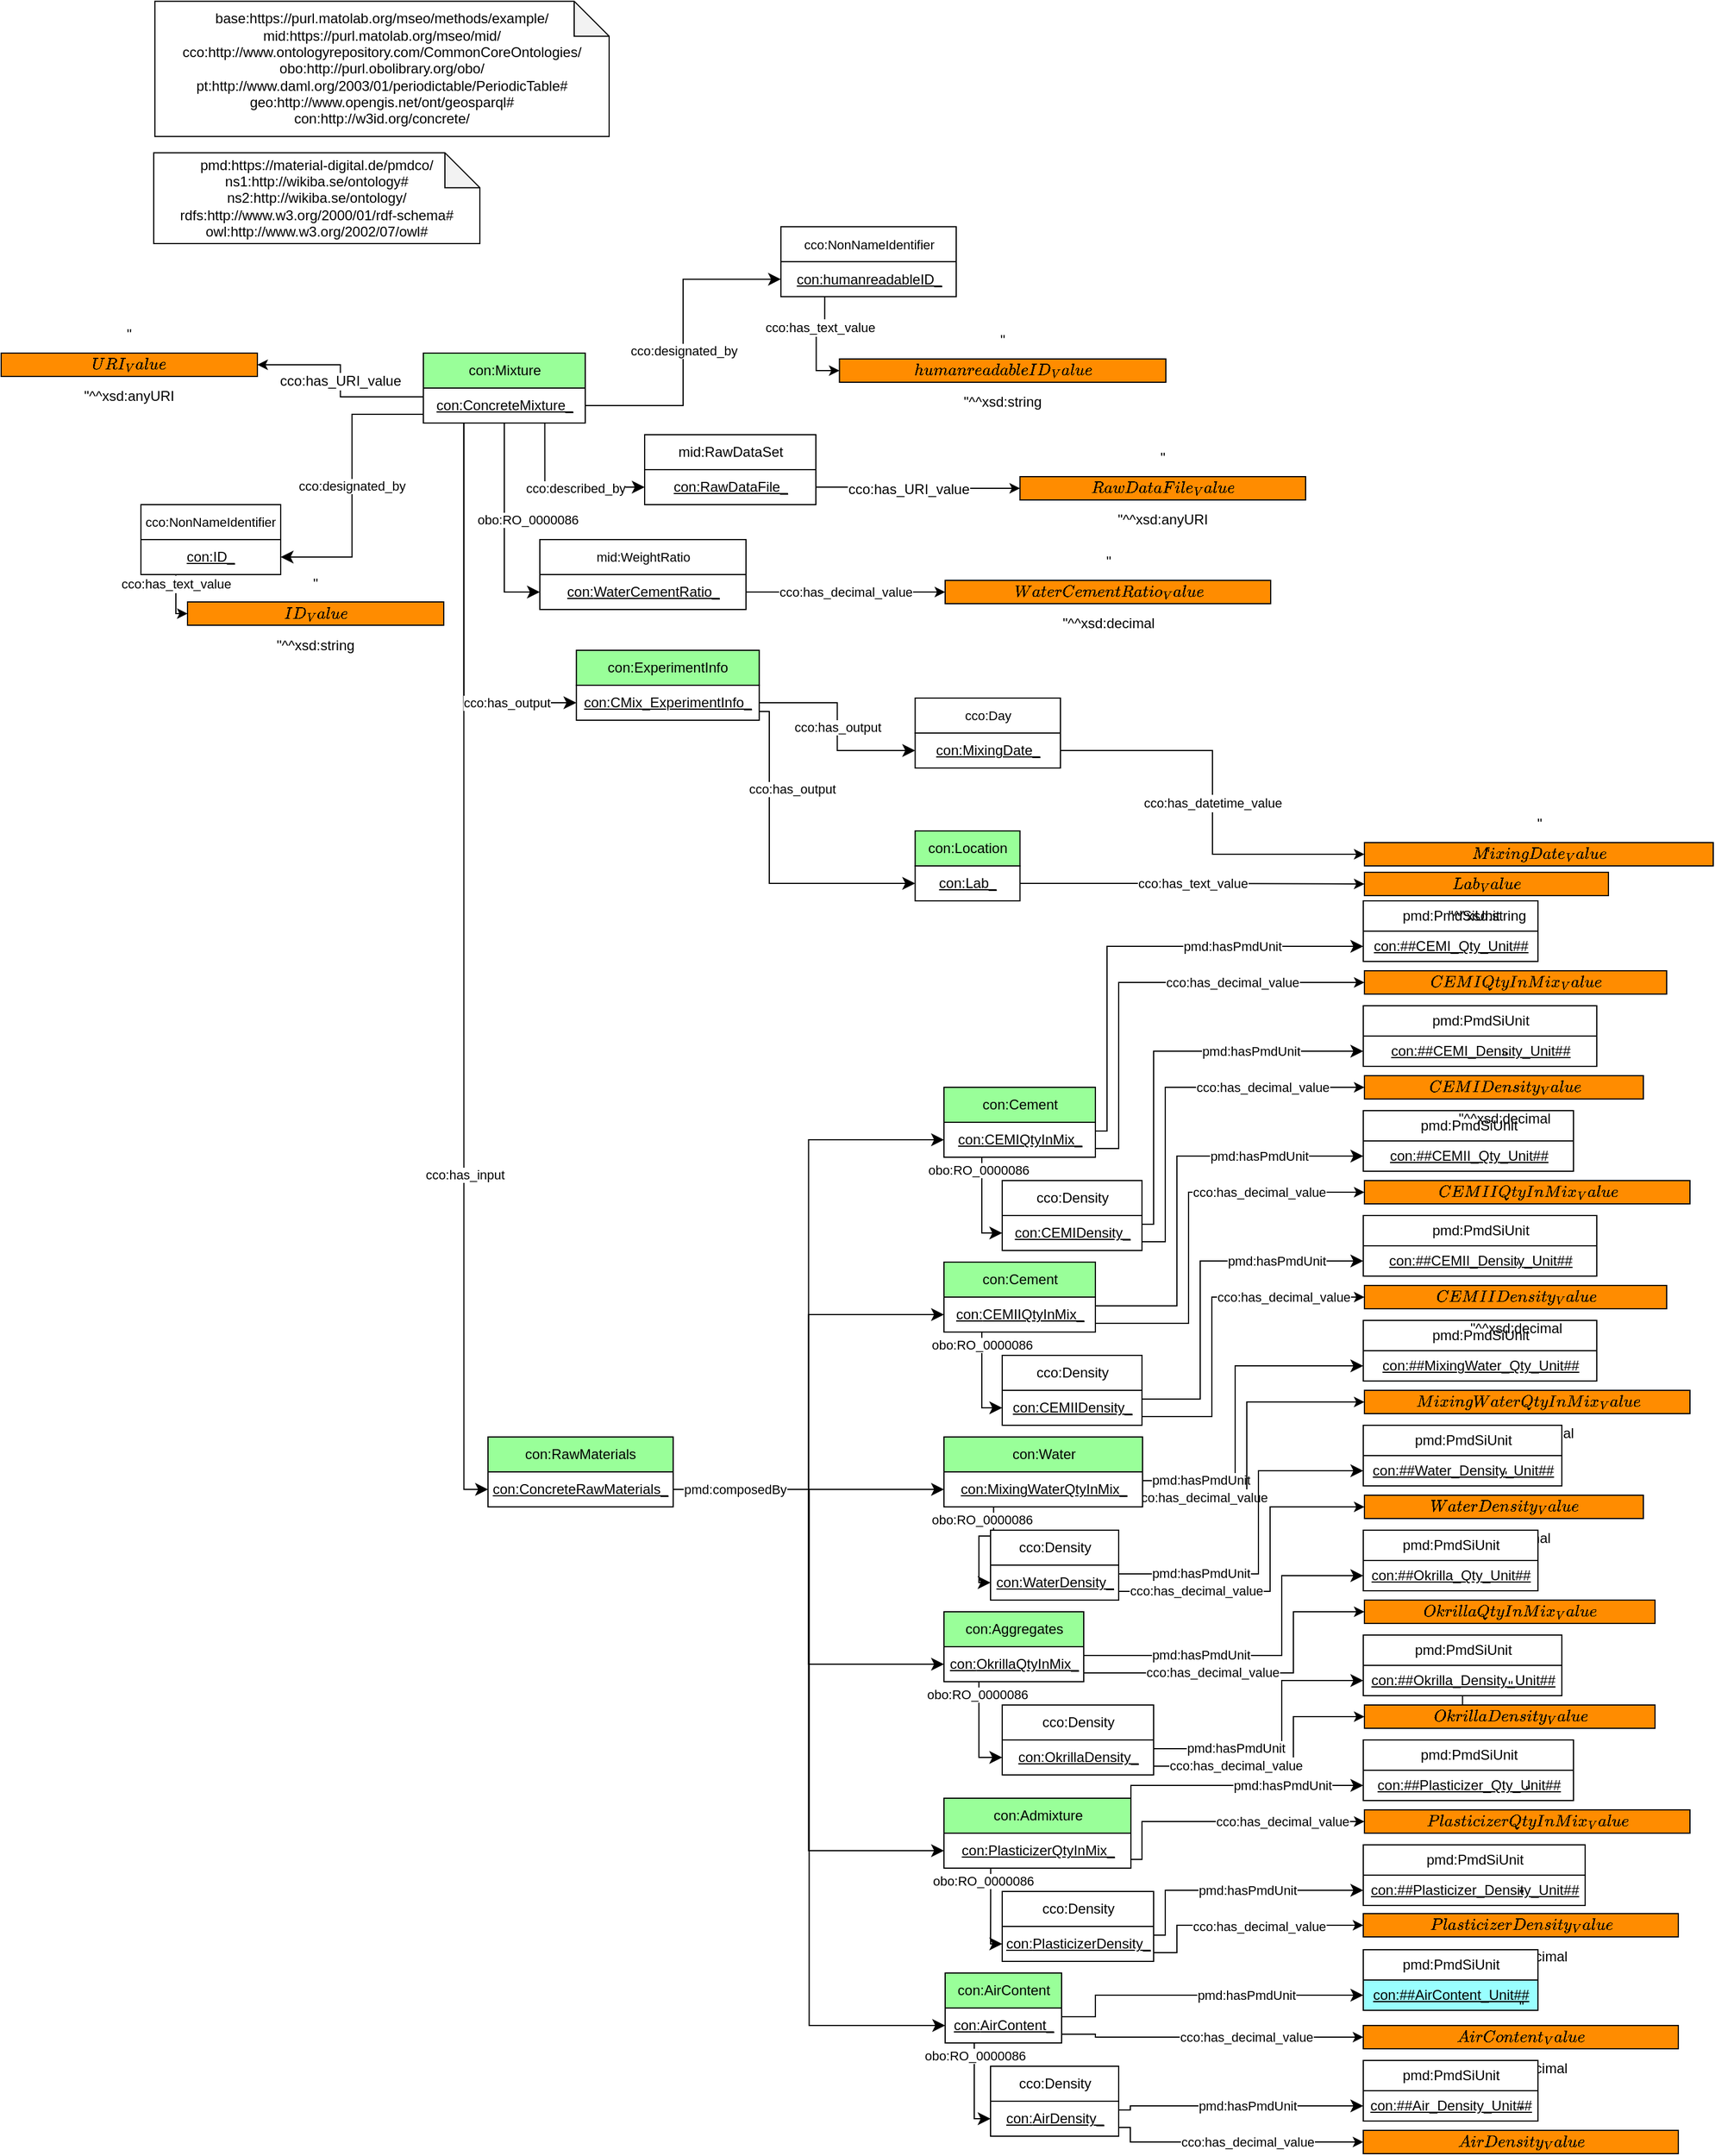 <mxfile version="15.8.2" type="device"><diagram id="UXIPkQefFEDrWGH3IdC5" name="MiWoEx_neu"><mxGraphModel dx="3182" dy="2402" grid="1" gridSize="10" guides="1" tooltips="1" connect="1" arrows="1" fold="1" page="0" pageScale="1" pageWidth="827" pageHeight="1169" math="0" shadow="0"><root><mxCell id="97505-SNcamct329gDO7-0"/><mxCell id="97505-SNcamct329gDO7-1" parent="97505-SNcamct329gDO7-0"/><object label="cco:Day" Type="Class" IRI="http://www.ontologyrepository.com/CommonCoreOntologies/Day" id="4S3OoNcXCZUGaDcpZlmq-0"><mxCell style="rounded=0;whiteSpace=wrap;html=1;snapToPoint=1;points=[[0.1,0],[0.2,0],[0.3,0],[0.4,0],[0.5,0],[0.6,0],[0.7,0],[0.8,0],[0.9,0],[0,0.1],[0,0.3],[0,0.5],[0,0.7],[0,0.9],[0.1,1],[0.2,1],[0.3,1],[0.4,1],[0.5,1],[0.6,1],[0.7,1],[0.8,1],[0.9,1],[1,0.1],[1,0.3],[1,0.5],[1,0.7],[1,0.9]];fontSize=11;fillColor=#FFFFFF;" parent="97505-SNcamct329gDO7-1" vertex="1"><mxGeometry x="-1265.25" y="-1282" width="124.75" height="30" as="geometry"/></mxCell></object><object label="&lt;u style=&quot;font-size: 12px&quot;&gt;con:&lt;/u&gt;&lt;span style=&quot;font-size: 12px&quot;&gt;&lt;u&gt;MixingDate_&lt;/u&gt;&lt;/span&gt;" Type="Individual" IRI="Null" id="4S3OoNcXCZUGaDcpZlmq-1"><mxCell style="rounded=0;whiteSpace=wrap;html=1;snapToPoint=1;fontSize=11;" parent="97505-SNcamct329gDO7-1" vertex="1"><mxGeometry x="-1265.25" y="-1252" width="124.75" height="30" as="geometry"/></mxCell></object><object label="&lt;font style=&quot;font-size: 11px&quot;&gt;cco:has_datetime_value&lt;/font&gt;" Type="DatatypeProperty" IRI="http://www.ontologyrepository.com/CommonCoreOntologies/has_datetime_value" id="4S3OoNcXCZUGaDcpZlmq-2"><mxCell style="edgeStyle=orthogonalEdgeStyle;rounded=0;orthogonalLoop=1;jettySize=auto;html=1;fontSize=12;entryX=0;entryY=0.5;entryDx=0;entryDy=0;exitX=1;exitY=0.5;exitDx=0;exitDy=0;fillColor=#FFFFFF;" parent="97505-SNcamct329gDO7-1" source="4S3OoNcXCZUGaDcpZlmq-1" target="4S3OoNcXCZUGaDcpZlmq-3" edge="1"><mxGeometry x="-20.5" y="-1194" as="geometry"><mxPoint x="-1080.03" y="-1123" as="sourcePoint"/><mxPoint x="-577.03" y="-1635.5" as="targetPoint"/></mxGeometry></mxCell></object><object label="&quot;$$MixingDate_Value$$&quot;^^xsd:dateTime" Type="DataValue" IRI_DT="http://www.w3.org/2001/XMLSchema#dateTime" id="4S3OoNcXCZUGaDcpZlmq-3"><mxCell style="rounded=0;whiteSpace=wrap;html=1;snapToPoint=1;shadow=0;glass=0;sketch=0;strokeColor=default;fontSize=12;fillColor=#FF8C00;" parent="97505-SNcamct329gDO7-1" vertex="1"><mxGeometry x="-879.5" y="-1158" width="299.5" height="20" as="geometry"/></mxCell></object><object label="cco:has_output" Type="ObjectProperty" IRI="http://www.ontologyrepository.com/CommonCoreOntologies/has_output" id="4S3OoNcXCZUGaDcpZlmq-6"><mxCell style="endArrow=classic;html=1;endSize=8;arcSize=0;edgeStyle=orthogonalEdgeStyle;entryX=0;entryY=0.5;entryDx=0;entryDy=0;exitX=1;exitY=0.5;exitDx=0;exitDy=0;fillColor=#FFFFFF;" parent="97505-SNcamct329gDO7-1" source="4S3OoNcXCZUGaDcpZlmq-93" target="4S3OoNcXCZUGaDcpZlmq-1" edge="1"><mxGeometry x="-20.5" y="-1194" width="90" height="26" as="geometry"><mxPoint x="-475.5" y="-2624" as="sourcePoint"/><mxPoint x="-329.5" y="-2660" as="targetPoint"/></mxGeometry></mxCell></object><object label="con:Mixture" Type="Class" IRI="Null" id="4S3OoNcXCZUGaDcpZlmq-17"><mxCell style="rounded=0;whiteSpace=wrap;html=1;snapToPoint=1;points=[[0.1,0],[0.2,0],[0.3,0],[0.4,0],[0.5,0],[0.6,0],[0.7,0],[0.8,0],[0.9,0],[0,0.1],[0,0.3],[0,0.5],[0,0.7],[0,0.9],[0.1,1],[0.2,1],[0.3,1],[0.4,1],[0.5,1],[0.6,1],[0.7,1],[0.8,1],[0.9,1],[1,0.1],[1,0.3],[1,0.5],[1,0.7],[1,0.9]];fillColor=#99FF99;" parent="97505-SNcamct329gDO7-1" vertex="1"><mxGeometry x="-1687.5" y="-1578" width="139" height="30" as="geometry"/></mxCell></object><object label="&lt;u&gt;con:ConcreteMixture_&lt;/u&gt;" Type="Individual" IRI="Null" id="4S3OoNcXCZUGaDcpZlmq-18"><mxCell style="rounded=0;whiteSpace=wrap;html=1;snapToPoint=1;fillColor=#FFFFFF;" parent="97505-SNcamct329gDO7-1" vertex="1"><mxGeometry x="-1687.5" y="-1548" width="139" height="30" as="geometry"/></mxCell></object><object label="cco:described_by" Type="ObjectProperty" IRI="http://www.ontologyrepository.com/CommonCoreOntologies/described_by" id="4S3OoNcXCZUGaDcpZlmq-24"><mxCell style="endArrow=classic;html=1;exitX=0.75;exitY=1;exitDx=0;exitDy=0;endSize=8;arcSize=0;entryX=0;entryY=0.5;entryDx=0;entryDy=0;edgeStyle=orthogonalEdgeStyle;entryPerimeter=0;fillColor=#FFFFFF;" parent="97505-SNcamct329gDO7-1" source="4S3OoNcXCZUGaDcpZlmq-18" target="4S3OoNcXCZUGaDcpZlmq-26" edge="1"><mxGeometry x="-1327.5" y="-496" width="90" height="26" as="geometry"><mxPoint x="-757.5" y="-1046" as="sourcePoint"/><mxPoint x="-1347.5" y="-851" as="targetPoint"/><mxPoint x="-17" y="28" as="offset"/><Array as="points"><mxPoint x="-1583.5" y="-1463"/></Array></mxGeometry></mxCell></object><object label="mid:RawDataSet" Type="Class" IRI="https://purl.matolab.org/mseo/mid/RawDataSet" id="4S3OoNcXCZUGaDcpZlmq-25"><mxCell style="rounded=0;whiteSpace=wrap;html=1;snapToPoint=1;points=[[0.1,0],[0.2,0],[0.3,0],[0.4,0],[0.5,0],[0.6,0],[0.7,0],[0.8,0],[0.9,0],[0,0.1],[0,0.3],[0,0.5],[0,0.7],[0,0.9],[0.1,1],[0.2,1],[0.3,1],[0.4,1],[0.5,1],[0.6,1],[0.7,1],[0.8,1],[0.9,1],[1,0.1],[1,0.3],[1,0.5],[1,0.7],[1,0.9]];fillColor=#FFFFFF;" parent="97505-SNcamct329gDO7-1" vertex="1"><mxGeometry x="-1497.5" y="-1508" width="147" height="30" as="geometry"/></mxCell></object><object label="&lt;u&gt;con:RawDataFile_&lt;/u&gt;" Type="Individual" IRI="Null" id="4S3OoNcXCZUGaDcpZlmq-26"><mxCell style="rounded=0;whiteSpace=wrap;html=1;snapToPoint=1;" parent="97505-SNcamct329gDO7-1" vertex="1"><mxGeometry x="-1497.5" y="-1478" width="147" height="30" as="geometry"/></mxCell></object><object label="con:RawMaterials" Type="Class" IRI="Null" id="4S3OoNcXCZUGaDcpZlmq-28"><mxCell style="rounded=0;whiteSpace=wrap;html=1;snapToPoint=1;points=[[0.1,0],[0.2,0],[0.3,0],[0.4,0],[0.5,0],[0.6,0],[0.7,0],[0.8,0],[0.9,0],[0,0.1],[0,0.3],[0,0.5],[0,0.7],[0,0.9],[0.1,1],[0.2,1],[0.3,1],[0.4,1],[0.5,1],[0.6,1],[0.7,1],[0.8,1],[0.9,1],[1,0.1],[1,0.3],[1,0.5],[1,0.7],[1,0.9]];fillColor=#99FF99;" parent="97505-SNcamct329gDO7-1" vertex="1"><mxGeometry x="-1632" y="-648" width="159" height="30" as="geometry"/></mxCell></object><object label="&lt;u&gt;con:&lt;/u&gt;&lt;u&gt;ConcreteRawMaterials_&lt;/u&gt;" Type="Individual" IRI="Null" id="4S3OoNcXCZUGaDcpZlmq-29"><mxCell style="rounded=0;whiteSpace=wrap;html=1;snapToPoint=1;" parent="97505-SNcamct329gDO7-1" vertex="1"><mxGeometry x="-1632" y="-618" width="159" height="30" as="geometry"/></mxCell></object><object label="con:Water" Type="Class" IRI="Null" id="4S3OoNcXCZUGaDcpZlmq-30"><mxCell style="rounded=0;whiteSpace=wrap;html=1;snapToPoint=1;points=[[0.1,0],[0.2,0],[0.3,0],[0.4,0],[0.5,0],[0.6,0],[0.7,0],[0.8,0],[0.9,0],[0,0.1],[0,0.3],[0,0.5],[0,0.7],[0,0.9],[0.1,1],[0.2,1],[0.3,1],[0.4,1],[0.5,1],[0.6,1],[0.7,1],[0.8,1],[0.9,1],[1,0.1],[1,0.3],[1,0.5],[1,0.7],[1,0.9]];fillColor=#99FF99;" parent="97505-SNcamct329gDO7-1" vertex="1"><mxGeometry x="-1240.5" y="-648" width="170.5" height="30" as="geometry"/></mxCell></object><object label="con:Aggregates" Type="Class" IRI="Null" id="4S3OoNcXCZUGaDcpZlmq-31"><mxCell style="rounded=0;whiteSpace=wrap;html=1;snapToPoint=1;points=[[0.1,0],[0.2,0],[0.3,0],[0.4,0],[0.5,0],[0.6,0],[0.7,0],[0.8,0],[0.9,0],[0,0.1],[0,0.3],[0,0.5],[0,0.7],[0,0.9],[0.1,1],[0.2,1],[0.3,1],[0.4,1],[0.5,1],[0.6,1],[0.7,1],[0.8,1],[0.9,1],[1,0.1],[1,0.3],[1,0.5],[1,0.7],[1,0.9]];fillColor=#99FF99;" parent="97505-SNcamct329gDO7-1" vertex="1"><mxGeometry x="-1240.5" y="-498" width="120" height="30" as="geometry"/></mxCell></object><object label="&quot;$$MixingWaterQtyInMix_Value$$&quot;^^xsd:decimal" Type="DataValue" IRI_DT="http://www.w3.org/2001/XMLSchema#decimal" id="4S3OoNcXCZUGaDcpZlmq-32"><mxCell style="rounded=0;whiteSpace=wrap;html=1;fillColor=#FF8C00;" parent="97505-SNcamct329gDO7-1" vertex="1"><mxGeometry x="-879.5" y="-688" width="279.5" height="20" as="geometry"/></mxCell></object><object label="pmd:PmdSiUnit" Type="Class" IRI="https://material-digital.de/pmdco/PmdSiUnit" id="4S3OoNcXCZUGaDcpZlmq-33"><mxCell style="rounded=0;whiteSpace=wrap;html=1;fillColor=#FFFFFF;" parent="97505-SNcamct329gDO7-1" vertex="1"><mxGeometry x="-880.5" y="-748" width="200.5" height="26" as="geometry"/></mxCell></object><object label="&lt;u&gt;con:##MixingWater_Qty_Unit##&lt;/u&gt;" Type="Individual" id="4S3OoNcXCZUGaDcpZlmq-34"><mxCell style="rounded=0;whiteSpace=wrap;html=1;fillColor=#FFFFFF;" parent="97505-SNcamct329gDO7-1" vertex="1"><mxGeometry x="-880.5" y="-722" width="200.5" height="26" as="geometry"/></mxCell></object><object label="pmd:hasPmdUnit" Type="ObjectProperty" IRI="https://material-digital.de/pmdco/hasPmdUnit" id="4S3OoNcXCZUGaDcpZlmq-35"><mxCell style="endArrow=classic;html=1;exitX=1;exitY=0.25;exitDx=0;exitDy=0;entryX=0;entryY=0.5;entryDx=0;entryDy=0;endSize=8;arcSize=0;edgeStyle=orthogonalEdgeStyle;fillColor=#FFFFFF;" parent="97505-SNcamct329gDO7-1" source="4S3OoNcXCZUGaDcpZlmq-42" target="4S3OoNcXCZUGaDcpZlmq-34" edge="1"><mxGeometry width="90" height="26" as="geometry"><mxPoint x="-890" y="-229.5" as="sourcePoint"/><mxPoint x="-690" y="-258" as="targetPoint"/><Array as="points"><mxPoint x="-990.5" y="-610"/><mxPoint x="-990.5" y="-709"/></Array><mxPoint x="-45" y="49" as="offset"/></mxGeometry></mxCell></object><object label="&lt;font style=&quot;font-size: 11px&quot;&gt;cco:has_decimal_value&lt;/font&gt;" Type="DatatypeProperty" IRI="http://www.ontologyrepository.com/CommonCoreOntologies/has_decimal_value" id="4S3OoNcXCZUGaDcpZlmq-36"><mxCell style="edgeStyle=orthogonalEdgeStyle;rounded=0;orthogonalLoop=1;jettySize=auto;html=1;exitX=1;exitY=0.75;exitDx=0;exitDy=0;fontSize=12;entryX=0;entryY=0.5;entryDx=0;entryDy=0;fillColor=#FFFFFF;" parent="97505-SNcamct329gDO7-1" source="4S3OoNcXCZUGaDcpZlmq-42" target="4S3OoNcXCZUGaDcpZlmq-32" edge="1"><mxGeometry as="geometry"><mxPoint x="-890" y="-222" as="sourcePoint"/><mxPoint x="-690" y="-222" as="targetPoint"/><Array as="points"><mxPoint x="-1060.5" y="-595"/><mxPoint x="-980.5" y="-596"/><mxPoint x="-980.5" y="-678"/></Array><mxPoint x="-45" y="41" as="offset"/></mxGeometry></mxCell></object><object label="&quot;$$OkrillaQtyInMix_Value$$&quot;^^xsd:decimal" Type="DataValue" IRI_DT="http://www.w3.org/2001/XMLSchema#decimal" id="4S3OoNcXCZUGaDcpZlmq-37"><mxCell style="rounded=0;whiteSpace=wrap;html=1;fillColor=#FF8C00;" parent="97505-SNcamct329gDO7-1" vertex="1"><mxGeometry x="-879.5" y="-508" width="249.5" height="20" as="geometry"/></mxCell></object><object label="&lt;u&gt;con:##Okrilla_Qty_Unit##&lt;/u&gt;" Type="Individual" id="4S3OoNcXCZUGaDcpZlmq-39"><mxCell style="rounded=0;whiteSpace=wrap;html=1;fillColor=#FFFFFF;" parent="97505-SNcamct329gDO7-1" vertex="1"><mxGeometry x="-880.5" y="-542" width="150" height="26" as="geometry"/></mxCell></object><object label="pmd:hasPmdUnit" Type="ObjectProperty" IRI="https://material-digital.de/pmdco/hasPmdUnit" id="4S3OoNcXCZUGaDcpZlmq-40"><mxCell style="endArrow=classic;html=1;exitX=1;exitY=0.25;exitDx=0;exitDy=0;entryX=0;entryY=0.5;entryDx=0;entryDy=0;endSize=8;arcSize=0;edgeStyle=orthogonalEdgeStyle;fillColor=#FFFFFF;" parent="97505-SNcamct329gDO7-1" source="4S3OoNcXCZUGaDcpZlmq-43" target="4S3OoNcXCZUGaDcpZlmq-39" edge="1"><mxGeometry x="-1390.5" y="-658" width="90" height="26" as="geometry"><mxPoint x="-900" y="-31.5" as="sourcePoint"/><mxPoint x="-690" y="-130" as="targetPoint"/><Array as="points"><mxPoint x="-950.5" y="-460"/><mxPoint x="-950.5" y="-529"/></Array><mxPoint x="-20" y="34" as="offset"/></mxGeometry></mxCell></object><object label="&lt;font style=&quot;font-size: 11px&quot;&gt;cco:has_decimal_value&lt;/font&gt;" Type="DatatypeProperty" IRI="http://www.ontologyrepository.com/CommonCoreOntologies/has_decimal_value" id="4S3OoNcXCZUGaDcpZlmq-41"><mxCell style="edgeStyle=orthogonalEdgeStyle;rounded=0;orthogonalLoop=1;jettySize=auto;html=1;exitX=1;exitY=0.75;exitDx=0;exitDy=0;fontSize=12;entryX=0;entryY=0.5;entryDx=0;entryDy=0;fillColor=#FFFFFF;" parent="97505-SNcamct329gDO7-1" source="4S3OoNcXCZUGaDcpZlmq-43" target="4S3OoNcXCZUGaDcpZlmq-37" edge="1"><mxGeometry x="-1390.5" y="-658" as="geometry"><mxPoint x="-900" y="-24" as="sourcePoint"/><mxPoint x="-690" y="-94" as="targetPoint"/><Array as="points"><mxPoint x="-940.5" y="-446"/><mxPoint x="-940.5" y="-498"/></Array><mxPoint x="-10" y="26" as="offset"/></mxGeometry></mxCell></object><object label="&lt;u&gt;con:&lt;/u&gt;&lt;u&gt;MixingWaterQtyInMix_&lt;/u&gt;" Type="Individual" IRI="Null" id="4S3OoNcXCZUGaDcpZlmq-42"><mxCell style="rounded=0;whiteSpace=wrap;html=1;fillColor=#FFFFFF;" parent="97505-SNcamct329gDO7-1" vertex="1"><mxGeometry x="-1240.5" y="-618" width="170.5" height="30" as="geometry"/></mxCell></object><object label="&lt;u&gt;con:&lt;/u&gt;&lt;u&gt;OkrillaQtyInMix_&lt;/u&gt;" Type="Individual" IRI="Null" id="4S3OoNcXCZUGaDcpZlmq-43"><mxCell style="rounded=0;whiteSpace=wrap;html=1;fillColor=#FFFFFF;" parent="97505-SNcamct329gDO7-1" vertex="1"><mxGeometry x="-1240.5" y="-468" width="120" height="30" as="geometry"/></mxCell></object><mxCell id="K4Te8zN7Tq1LwmVSBH_6-0" value="" style="edgeStyle=orthogonalEdgeStyle;rounded=0;orthogonalLoop=1;jettySize=auto;html=1;" parent="97505-SNcamct329gDO7-1" source="4S3OoNcXCZUGaDcpZlmq-45" target="4S3OoNcXCZUGaDcpZlmq-49" edge="1"><mxGeometry relative="1" as="geometry"/></mxCell><object label="&lt;u&gt;con:##Okrilla_Density_Unit##&lt;/u&gt;" Type="Individual" id="4S3OoNcXCZUGaDcpZlmq-45"><mxCell style="rounded=0;whiteSpace=wrap;html=1;fillColor=#FFFFFF;" parent="97505-SNcamct329gDO7-1" vertex="1"><mxGeometry x="-880.5" y="-452" width="170.5" height="26" as="geometry"/></mxCell></object><object label="pmd:hasPmdUnit" Type="ObjectProperty" IRI="https://material-digital.de/pmdco/hasPmdUnit" id="4S3OoNcXCZUGaDcpZlmq-46"><mxCell style="endArrow=classic;html=1;endSize=8;arcSize=0;edgeStyle=orthogonalEdgeStyle;entryX=0;entryY=0.5;entryDx=0;entryDy=0;exitX=1;exitY=0.25;exitDx=0;exitDy=0;fillColor=#FFFFFF;" parent="97505-SNcamct329gDO7-1" source="4S3OoNcXCZUGaDcpZlmq-48" target="4S3OoNcXCZUGaDcpZlmq-45" edge="1"><mxGeometry x="-1230.5" y="-262" width="90" height="26" as="geometry"><mxPoint x="-886" y="60" as="sourcePoint"/><mxPoint x="-728" y="47" as="targetPoint"/><Array as="points"><mxPoint x="-950.5" y="-380"/><mxPoint x="-950.5" y="-439"/></Array><mxPoint x="-20" y="29" as="offset"/></mxGeometry></mxCell></object><object label="Density" Type="Class" IRI="http://www.ontologyrepository.com/CommonCoreOntologies/Density" id="4S3OoNcXCZUGaDcpZlmq-47"><mxCell style="rounded=0;whiteSpace=wrap;html=1;snapToPoint=1;points=[[0.1,0],[0.2,0],[0.3,0],[0.4,0],[0.5,0],[0.6,0],[0.7,0],[0.8,0],[0.9,0],[0,0.1],[0,0.3],[0,0.5],[0,0.7],[0,0.9],[0.1,1],[0.2,1],[0.3,1],[0.4,1],[0.5,1],[0.6,1],[0.7,1],[0.8,1],[0.9,1],[1,0.1],[1,0.3],[1,0.5],[1,0.7],[1,0.9]];fontSize=12;fillColor=#FFFFFF;" parent="97505-SNcamct329gDO7-1" vertex="1"><mxGeometry x="-1190.5" y="-418" width="110" height="30" as="geometry"/></mxCell></object><object label="&lt;u&gt;con:Okrilla&lt;/u&gt;&lt;u&gt;Density_&lt;/u&gt;" Type="Individual" IRI="Null" id="4S3OoNcXCZUGaDcpZlmq-48"><mxCell style="rounded=0;whiteSpace=wrap;html=1;snapToPoint=1;fontSize=12;" parent="97505-SNcamct329gDO7-1" vertex="1"><mxGeometry x="-1190.5" y="-388" width="130" height="30" as="geometry"/></mxCell></object><object label="&quot;$$OkrillaDensity_Value$$&quot;^^xsd:decimal" Type="DataValue" IRI_DT="http://www.w3.org/2001/XMLSchema#decimal" id="4S3OoNcXCZUGaDcpZlmq-49"><mxCell style="rounded=0;whiteSpace=wrap;html=1;snapToPoint=1;shadow=0;glass=0;sketch=0;strokeColor=default;fontSize=12;fillColor=#FF8C00;" parent="97505-SNcamct329gDO7-1" vertex="1"><mxGeometry x="-879.5" y="-418" width="249.5" height="20" as="geometry"/></mxCell></object><object label="obo:RO_0000086" Type="ObjectProperty" IRI="http://purl.obolibrary.org/obo/RO_0000086" id="4S3OoNcXCZUGaDcpZlmq-50"><mxCell style="endArrow=classic;html=1;exitX=0.25;exitY=1;exitDx=0;exitDy=0;endSize=8;arcSize=0;edgeStyle=orthogonalEdgeStyle;entryX=0;entryY=0.5;entryDx=0;entryDy=0;fillColor=#FFFFFF;" parent="97505-SNcamct329gDO7-1" source="4S3OoNcXCZUGaDcpZlmq-43" target="4S3OoNcXCZUGaDcpZlmq-48" edge="1"><mxGeometry x="-1290.5" y="-538" width="90" height="26" as="geometry"><mxPoint x="-1103.25" y="42" as="sourcePoint"/><mxPoint x="-1058.25" y="200" as="targetPoint"/><mxPoint x="-12" y="-22" as="offset"/></mxGeometry></mxCell></object><object label="&lt;font style=&quot;font-size: 11px&quot;&gt;cco:has_decimal_value&lt;/font&gt;" Type="DatatypeProperty" IRI="http://www.ontologyrepository.com/CommonCoreOntologies/has_decimal_value" id="4S3OoNcXCZUGaDcpZlmq-51"><mxCell style="edgeStyle=orthogonalEdgeStyle;rounded=0;orthogonalLoop=1;jettySize=auto;html=1;exitX=1;exitY=0.75;exitDx=0;exitDy=0;fontSize=12;entryX=0;entryY=0.5;entryDx=0;entryDy=0;fillColor=#FFFFFF;" parent="97505-SNcamct329gDO7-1" source="4S3OoNcXCZUGaDcpZlmq-48" target="4S3OoNcXCZUGaDcpZlmq-49" edge="1"><mxGeometry x="-1120.5" y="-262" as="geometry"><mxPoint x="-927" y="47" as="sourcePoint"/><mxPoint x="-700" y="88" as="targetPoint"/><Array as="points"><mxPoint x="-940.5" y="-365"/><mxPoint x="-940.5" y="-408"/></Array><mxPoint x="-20" y="21" as="offset"/></mxGeometry></mxCell></object><object label="con:Admixture" Type="Class" IRI="Null" id="4S3OoNcXCZUGaDcpZlmq-52"><mxCell style="rounded=0;whiteSpace=wrap;html=1;snapToPoint=1;points=[[0.1,0],[0.2,0],[0.3,0],[0.4,0],[0.5,0],[0.6,0],[0.7,0],[0.8,0],[0.9,0],[0,0.1],[0,0.3],[0,0.5],[0,0.7],[0,0.9],[0.1,1],[0.2,1],[0.3,1],[0.4,1],[0.5,1],[0.6,1],[0.7,1],[0.8,1],[0.9,1],[1,0.1],[1,0.3],[1,0.5],[1,0.7],[1,0.9]];fillColor=#99FF99;" parent="97505-SNcamct329gDO7-1" vertex="1"><mxGeometry x="-1240.5" y="-338" width="160.5" height="30" as="geometry"/></mxCell></object><object label="&lt;u&gt;con:##Plasticizer_Qty_Unit##&lt;/u&gt;" Type="Individual" id="4S3OoNcXCZUGaDcpZlmq-54"><mxCell style="rounded=0;whiteSpace=wrap;html=1;fillColor=#FFFFFF;" parent="97505-SNcamct329gDO7-1" vertex="1"><mxGeometry x="-880.5" y="-362" width="180.5" height="26" as="geometry"/></mxCell></object><object label="pmd:hasPmdUnit" Type="ObjectProperty" IRI="https://material-digital.de/pmdco/hasPmdUnit" id="4S3OoNcXCZUGaDcpZlmq-55"><mxCell style="endArrow=classic;html=1;exitX=1;exitY=0.25;exitDx=0;exitDy=0;entryX=0;entryY=0.5;entryDx=0;entryDy=0;endSize=8;arcSize=0;edgeStyle=orthogonalEdgeStyle;fillColor=#FFFFFF;" parent="97505-SNcamct329gDO7-1" source="4S3OoNcXCZUGaDcpZlmq-56" target="4S3OoNcXCZUGaDcpZlmq-54" edge="1"><mxGeometry x="-1390.5" y="-658" width="90" height="26" as="geometry"><mxPoint x="-580.5" y="-315.5" as="sourcePoint"/><mxPoint x="-370.5" y="-414" as="targetPoint"/><Array as="points"><mxPoint x="-1080.5" y="-300"/><mxPoint x="-1080.5" y="-349"/></Array><mxPoint x="30" y="-24" as="offset"/></mxGeometry></mxCell></object><object label="&lt;u&gt;con:&lt;/u&gt;&lt;u&gt;PlasticizerQtyInMix_&lt;/u&gt;" Type="Individual" IRI="Null" id="4S3OoNcXCZUGaDcpZlmq-56"><mxCell style="rounded=0;whiteSpace=wrap;html=1;fillColor=#FFFFFF;" parent="97505-SNcamct329gDO7-1" vertex="1"><mxGeometry x="-1240.5" y="-308" width="160.5" height="30" as="geometry"/></mxCell></object><object label="con:Cement" Type="Class" IRI="Null" id="4S3OoNcXCZUGaDcpZlmq-57"><mxCell style="rounded=0;whiteSpace=wrap;html=1;snapToPoint=1;points=[[0.1,0],[0.2,0],[0.3,0],[0.4,0],[0.5,0],[0.6,0],[0.7,0],[0.8,0],[0.9,0],[0,0.1],[0,0.3],[0,0.5],[0,0.7],[0,0.9],[0.1,1],[0.2,1],[0.3,1],[0.4,1],[0.5,1],[0.6,1],[0.7,1],[0.8,1],[0.9,1],[1,0.1],[1,0.3],[1,0.5],[1,0.7],[1,0.9]];fillColor=#99FF99;" parent="97505-SNcamct329gDO7-1" vertex="1"><mxGeometry x="-1240.5" y="-948" width="130" height="30" as="geometry"/></mxCell></object><object label="&lt;u&gt;con:&lt;/u&gt;&lt;u&gt;CEMIQtyInMix_&lt;/u&gt;" Type="Individual" IRI="Null" id="4S3OoNcXCZUGaDcpZlmq-58"><mxCell style="rounded=0;whiteSpace=wrap;html=1;snapToPoint=1;" parent="97505-SNcamct329gDO7-1" vertex="1"><mxGeometry x="-1240.5" y="-918" width="130" height="30" as="geometry"/></mxCell></object><object label="con:Cement" Type="Class" IRI="Null" id="4S3OoNcXCZUGaDcpZlmq-59"><mxCell style="rounded=0;whiteSpace=wrap;html=1;snapToPoint=1;points=[[0.1,0],[0.2,0],[0.3,0],[0.4,0],[0.5,0],[0.6,0],[0.7,0],[0.8,0],[0.9,0],[0,0.1],[0,0.3],[0,0.5],[0,0.7],[0,0.9],[0.1,1],[0.2,1],[0.3,1],[0.4,1],[0.5,1],[0.6,1],[0.7,1],[0.8,1],[0.9,1],[1,0.1],[1,0.3],[1,0.5],[1,0.7],[1,0.9]];fillColor=#99FF99;" parent="97505-SNcamct329gDO7-1" vertex="1"><mxGeometry x="-1240.5" y="-798" width="130" height="30" as="geometry"/></mxCell></object><object label="&lt;u&gt;con:&lt;/u&gt;&lt;u&gt;CEMIIQtyInMix_&lt;/u&gt;" Type="Individual" IRI="Null" id="4S3OoNcXCZUGaDcpZlmq-60"><mxCell style="rounded=0;whiteSpace=wrap;html=1;snapToPoint=1;" parent="97505-SNcamct329gDO7-1" vertex="1"><mxGeometry x="-1240.5" y="-768" width="130" height="30" as="geometry"/></mxCell></object><object label="&quot;$$CEMIQtyInMix_Value$$&quot;^^xsd:decimal" Type="DataValue" IRI_DT="http://www.w3.org/2001/XMLSchema#decimal" id="4S3OoNcXCZUGaDcpZlmq-61"><mxCell style="rounded=0;whiteSpace=wrap;html=1;fillColor=#FF8C00;" parent="97505-SNcamct329gDO7-1" vertex="1"><mxGeometry x="-879.5" y="-1048" width="259.5" height="20" as="geometry"/></mxCell></object><object label="pmd:PmdSiUnit" Type="Class" IRI="https://material-digital.de/pmdco/PmdSiUnit" id="4S3OoNcXCZUGaDcpZlmq-62"><mxCell style="rounded=0;whiteSpace=wrap;html=1;fillColor=#FFFFFF;" parent="97505-SNcamct329gDO7-1" vertex="1"><mxGeometry x="-880.5" y="-1108" width="150" height="26" as="geometry"/></mxCell></object><object label="&lt;u&gt;con:##CEMI_Qty_Unit##&lt;/u&gt;" Type="Individual" id="4S3OoNcXCZUGaDcpZlmq-63"><mxCell style="rounded=0;whiteSpace=wrap;html=1;fillColor=#FFFFFF;" parent="97505-SNcamct329gDO7-1" vertex="1"><mxGeometry x="-880.5" y="-1082" width="150" height="26" as="geometry"/></mxCell></object><object label="&lt;font style=&quot;font-size: 11px&quot;&gt;cco:has_decimal_value&lt;/font&gt;" Type="DatatypeProperty" IRI="http://www.ontologyrepository.com/CommonCoreOntologies/has_decimal_value" id="4S3OoNcXCZUGaDcpZlmq-64"><mxCell style="edgeStyle=orthogonalEdgeStyle;rounded=0;orthogonalLoop=1;jettySize=auto;html=1;exitX=1;exitY=0.75;exitDx=0;exitDy=0;fontSize=12;entryX=0;entryY=0.5;entryDx=0;entryDy=0;fillColor=#FFFFFF;" parent="97505-SNcamct329gDO7-1" source="4S3OoNcXCZUGaDcpZlmq-58" target="4S3OoNcXCZUGaDcpZlmq-61" edge="1"><mxGeometry x="-1430.5" y="-658" as="geometry"><mxPoint x="-649" y="-604.5" as="sourcePoint"/><mxPoint x="-663" y="-561.5" as="targetPoint"/><mxPoint x="2" y="-71" as="offset"/><Array as="points"><mxPoint x="-1090.5" y="-896"/><mxPoint x="-1090.5" y="-1038"/></Array></mxGeometry></mxCell></object><object label="pmd:hasPmdUnit" Type="ObjectProperty" IRI="https://material-digital.de/pmdco/hasPmdUnit" id="4S3OoNcXCZUGaDcpZlmq-65"><mxCell style="endArrow=classic;html=1;exitX=1;exitY=0.25;exitDx=0;exitDy=0;entryX=0;entryY=0.5;entryDx=0;entryDy=0;endSize=8;arcSize=0;edgeStyle=orthogonalEdgeStyle;fillColor=#FFFFFF;" parent="97505-SNcamct329gDO7-1" source="4S3OoNcXCZUGaDcpZlmq-58" target="4S3OoNcXCZUGaDcpZlmq-63" edge="1"><mxGeometry x="-1430.5" y="-658" width="90" height="26" as="geometry"><mxPoint x="-649" y="-619.5" as="sourcePoint"/><mxPoint x="-227" y="-744" as="targetPoint"/><Array as="points"><mxPoint x="-1100.5" y="-910"/><mxPoint x="-1100.5" y="-1069"/></Array><mxPoint x="2" y="-79" as="offset"/></mxGeometry></mxCell></object><object label="&quot;$$CEMIIQtyInMix_Value$$&quot;^^xsd:decimal" Type="DataValue" IRI_DT="http://www.w3.org/2001/XMLSchema#decimal" id="4S3OoNcXCZUGaDcpZlmq-66"><mxCell style="rounded=0;whiteSpace=wrap;html=1;fillColor=#FF8C00;" parent="97505-SNcamct329gDO7-1" vertex="1"><mxGeometry x="-879.5" y="-868" width="279.5" height="20" as="geometry"/></mxCell></object><object label="pmd:PmdSiUnit" Type="Class" IRI="https://material-digital.de/pmdco/PmdSiUnit" id="4S3OoNcXCZUGaDcpZlmq-67"><mxCell style="rounded=0;whiteSpace=wrap;html=1;fillColor=#FFFFFF;" parent="97505-SNcamct329gDO7-1" vertex="1"><mxGeometry x="-880.5" y="-928" width="180.5" height="26" as="geometry"/></mxCell></object><object label="&lt;u&gt;con:##CEMII_Qty_Unit##&lt;/u&gt;" Type="Individual" id="4S3OoNcXCZUGaDcpZlmq-68"><mxCell style="rounded=0;whiteSpace=wrap;html=1;fillColor=#FFFFFF;" parent="97505-SNcamct329gDO7-1" vertex="1"><mxGeometry x="-880.5" y="-902" width="180.5" height="26" as="geometry"/></mxCell></object><object label="&lt;font style=&quot;font-size: 11px&quot;&gt;cco:has_decimal_value&lt;/font&gt;" Type="DatatypeProperty" IRI="http://www.ontologyrepository.com/CommonCoreOntologies/has_decimal_value" id="4S3OoNcXCZUGaDcpZlmq-69"><mxCell style="edgeStyle=orthogonalEdgeStyle;rounded=0;orthogonalLoop=1;jettySize=auto;html=1;exitX=1;exitY=0.75;exitDx=0;exitDy=0;fontSize=12;entryX=0;entryY=0.5;entryDx=0;entryDy=0;fillColor=#FFFFFF;" parent="97505-SNcamct329gDO7-1" source="4S3OoNcXCZUGaDcpZlmq-60" target="4S3OoNcXCZUGaDcpZlmq-66" edge="1"><mxGeometry x="-1120.5" y="-262" as="geometry"><mxPoint x="-649" y="-411.5" as="sourcePoint"/><mxPoint x="-663" y="-367.5" as="targetPoint"/><mxPoint x="25" y="-56" as="offset"/><Array as="points"><mxPoint x="-1030.5" y="-745"/><mxPoint x="-1030.5" y="-858"/></Array></mxGeometry></mxCell></object><object label="pmd:hasPmdUnit" Type="ObjectProperty" IRI="https://material-digital.de/pmdco/hasPmdUnit" id="4S3OoNcXCZUGaDcpZlmq-70"><mxCell style="endArrow=classic;html=1;exitX=1;exitY=0.25;exitDx=0;exitDy=0;entryX=0;entryY=0.5;entryDx=0;entryDy=0;endSize=8;arcSize=0;edgeStyle=orthogonalEdgeStyle;fillColor=#FFFFFF;" parent="97505-SNcamct329gDO7-1" source="4S3OoNcXCZUGaDcpZlmq-60" target="4S3OoNcXCZUGaDcpZlmq-68" edge="1"><mxGeometry x="-1430.5" y="-658" width="90" height="26" as="geometry"><mxPoint x="-649" y="-426.5" as="sourcePoint"/><mxPoint x="-227" y="-550" as="targetPoint"/><Array as="points"><mxPoint x="-1040.5" y="-760"/><mxPoint x="-1040.5" y="-889"/></Array><mxPoint x="25" y="-64" as="offset"/></mxGeometry></mxCell></object><object label="pmd:composedBy" Type="ObjectProperty" IRI="https://material-digital.de/pmdco/composedBy" id="4S3OoNcXCZUGaDcpZlmq-71"><mxCell style="endArrow=classic;html=1;exitX=1;exitY=0.5;exitDx=0;exitDy=0;entryX=0;entryY=0.5;entryDx=0;entryDy=0;endSize=8;arcSize=0;edgeStyle=orthogonalEdgeStyle;fillColor=#FFFFFF;" parent="97505-SNcamct329gDO7-1" source="4S3OoNcXCZUGaDcpZlmq-29" target="4S3OoNcXCZUGaDcpZlmq-43" edge="1"><mxGeometry x="-20.5" y="-1194" width="90" height="26" as="geometry"><mxPoint x="-170.5" y="-1900" as="sourcePoint"/><mxPoint x="299" y="-1324" as="targetPoint"/><mxPoint x="-64" y="-75" as="offset"/></mxGeometry></mxCell></object><object label="pmd:composedBy" Type="ObjectProperty" IRI="https://material-digital.de/pmdco/composedBy" id="4S3OoNcXCZUGaDcpZlmq-72"><mxCell style="endArrow=classic;html=1;exitX=1;exitY=0.5;exitDx=0;exitDy=0;entryX=0;entryY=0.5;entryDx=0;entryDy=0;endSize=8;arcSize=0;edgeStyle=orthogonalEdgeStyle;fillColor=#FFFFFF;" parent="97505-SNcamct329gDO7-1" source="4S3OoNcXCZUGaDcpZlmq-29" target="4S3OoNcXCZUGaDcpZlmq-42" edge="1"><mxGeometry x="-20.5" y="-1194" width="90" height="26" as="geometry"><mxPoint x="-170.5" y="-1900" as="sourcePoint"/><mxPoint x="299" y="-1412" as="targetPoint"/><mxPoint x="-64" as="offset"/></mxGeometry></mxCell></object><object label="pmd:composedBy" Type="ObjectProperty" IRI="https://material-digital.de/pmdco/composedBy" id="4S3OoNcXCZUGaDcpZlmq-73"><mxCell style="endArrow=classic;html=1;exitX=1;exitY=0.5;exitDx=0;exitDy=0;entryX=0;entryY=0.5;entryDx=0;entryDy=0;endSize=8;arcSize=0;edgeStyle=orthogonalEdgeStyle;fillColor=#FFFFFF;" parent="97505-SNcamct329gDO7-1" source="4S3OoNcXCZUGaDcpZlmq-29" target="4S3OoNcXCZUGaDcpZlmq-60" edge="1"><mxGeometry x="-20.5" y="-1194" width="90" height="26" as="geometry"><mxPoint x="-170.5" y="-1900" as="sourcePoint"/><mxPoint x="299" y="-1515" as="targetPoint"/><mxPoint x="-64" y="75" as="offset"/></mxGeometry></mxCell></object><object label="pmd:composedBy" Type="ObjectProperty" IRI="https://material-digital.de/pmdco/composedBy" id="4S3OoNcXCZUGaDcpZlmq-74"><mxCell style="endArrow=classic;html=1;exitX=1;exitY=0.5;exitDx=0;exitDy=0;entryX=0;entryY=0.5;entryDx=0;entryDy=0;endSize=8;arcSize=0;edgeStyle=orthogonalEdgeStyle;fillColor=#FFFFFF;" parent="97505-SNcamct329gDO7-1" source="4S3OoNcXCZUGaDcpZlmq-29" target="4S3OoNcXCZUGaDcpZlmq-58" edge="1"><mxGeometry x="-20.5" y="-1194" width="90" height="26" as="geometry"><mxPoint x="-170.5" y="-1900" as="sourcePoint"/><mxPoint x="220.5" y="-1353" as="targetPoint"/><mxPoint x="-64" y="150" as="offset"/></mxGeometry></mxCell></object><object label="&lt;font style=&quot;font-size: 11px&quot;&gt;cco:has_decimal_value&lt;/font&gt;" Type="DatatypeProperty" IRI="http://www.ontologyrepository.com/CommonCoreOntologies/has_decimal_value" id="4S3OoNcXCZUGaDcpZlmq-75"><mxCell style="edgeStyle=orthogonalEdgeStyle;rounded=0;orthogonalLoop=1;jettySize=auto;html=1;exitX=1;exitY=0.75;exitDx=0;exitDy=0;fontSize=12;entryX=0;entryY=0.5;entryDx=0;entryDy=0;fillColor=#FFFFFF;" parent="97505-SNcamct329gDO7-1" source="4S3OoNcXCZUGaDcpZlmq-56" target="4S3OoNcXCZUGaDcpZlmq-79" edge="1"><mxGeometry x="-1390.5" y="-658" as="geometry"><mxPoint x="-680" y="114.5" as="sourcePoint"/><mxPoint x="-540" y="137" as="targetPoint"/><Array as="points"><mxPoint x="-1070.5" y="-285"/><mxPoint x="-1070.5" y="-318"/></Array><mxPoint x="30" y="-16" as="offset"/></mxGeometry></mxCell></object><object label="cco:has_input" Type="ObjectProperty" IRI="http://www.ontologyrepository.com/CommonCoreOntologies/has_input" id="4S3OoNcXCZUGaDcpZlmq-78"><mxCell style="endArrow=classic;html=1;endSize=8;arcSize=0;edgeStyle=orthogonalEdgeStyle;entryX=0;entryY=0.5;entryDx=0;entryDy=0;exitX=0.25;exitY=1;exitDx=0;exitDy=0;fillColor=#FFFFFF;" parent="97505-SNcamct329gDO7-1" source="4S3OoNcXCZUGaDcpZlmq-18" target="4S3OoNcXCZUGaDcpZlmq-29" edge="1"><mxGeometry x="-20.5" y="-1194" width="90" height="26" as="geometry"><mxPoint x="-1557.5" y="-1006" as="sourcePoint"/><mxPoint x="-1217.5" y="-471" as="targetPoint"/><mxPoint x="-10" y="187" as="offset"/><Array as="points"><mxPoint x="-1652.5" y="-603"/></Array></mxGeometry></mxCell></object><object label="&quot;$$PlasticizerQtyInMix_Value$$&quot;^^xsd:decimal" Type="DataValue" IRI_DT="http://www.w3.org/2001/XMLSchema#decimal" id="4S3OoNcXCZUGaDcpZlmq-79"><mxCell style="rounded=0;whiteSpace=wrap;html=1;fillColor=#FF8C00;" parent="97505-SNcamct329gDO7-1" vertex="1"><mxGeometry x="-879.5" y="-328" width="279.5" height="20" as="geometry"/></mxCell></object><object label="con:Location" Type="Class" IRI="Null" id="4S3OoNcXCZUGaDcpZlmq-85"><mxCell style="rounded=0;whiteSpace=wrap;html=1;snapToPoint=1;points=[[0.1,0],[0.2,0],[0.3,0],[0.4,0],[0.5,0],[0.6,0],[0.7,0],[0.8,0],[0.9,0],[0,0.1],[0,0.3],[0,0.5],[0,0.7],[0,0.9],[0.1,1],[0.2,1],[0.3,1],[0.4,1],[0.5,1],[0.6,1],[0.7,1],[0.8,1],[0.9,1],[1,0.1],[1,0.3],[1,0.5],[1,0.7],[1,0.9]];fillColor=#99FF99;" parent="97505-SNcamct329gDO7-1" vertex="1"><mxGeometry x="-1265.25" y="-1168" width="90" height="30" as="geometry"/></mxCell></object><object label="&lt;u&gt;con:&lt;/u&gt;&lt;u&gt;Lab_&lt;/u&gt;" Type="Individual" IRI="Null" id="4S3OoNcXCZUGaDcpZlmq-86"><mxCell style="rounded=0;whiteSpace=wrap;html=1;snapToPoint=1;fillColor=#FFFFFF;" parent="97505-SNcamct329gDO7-1" vertex="1"><mxGeometry x="-1265.25" y="-1138" width="90" height="30" as="geometry"/></mxCell></object><object label="&lt;font style=&quot;font-size: 11px&quot;&gt;cco:has_text_value&lt;/font&gt;" Type="DatatypeProperty" IRI="http://www.ontologyrepository.com/CommonCoreOntologies/has_text_value" id="4S3OoNcXCZUGaDcpZlmq-87"><mxCell style="edgeStyle=orthogonalEdgeStyle;rounded=0;orthogonalLoop=1;jettySize=auto;html=1;fontSize=12;entryX=0;entryY=0.5;entryDx=0;entryDy=0;exitX=1;exitY=0.5;exitDx=0;exitDy=0;fillColor=#FFFFFF;" parent="97505-SNcamct329gDO7-1" source="4S3OoNcXCZUGaDcpZlmq-86" target="4S3OoNcXCZUGaDcpZlmq-88" edge="1"><mxGeometry x="-20.5" y="-1194" as="geometry"><mxPoint x="-1740.5" y="237" as="sourcePoint"/><mxPoint x="-4389.97" y="8851.26" as="targetPoint"/></mxGeometry></mxCell></object><object label="&quot;$$Lab_Value$$&quot;^^xsd:string" Type="DataValue" IRI_DT="http://www.w3.org/2001/XMLSchema#string" id="4S3OoNcXCZUGaDcpZlmq-88"><mxCell style="rounded=0;whiteSpace=wrap;html=1;snapToPoint=1;shadow=0;glass=0;sketch=0;strokeColor=default;fontSize=12;fillColor=#FF8C00;" parent="97505-SNcamct329gDO7-1" vertex="1"><mxGeometry x="-879.5" y="-1132.5" width="209.5" height="20" as="geometry"/></mxCell></object><object label="cco:has_output" Type="ObjectProperty" IRI="http://www.ontologyrepository.com/CommonCoreOntologies/has_output" id="4S3OoNcXCZUGaDcpZlmq-89"><mxCell style="endArrow=classic;html=1;endSize=8;arcSize=0;edgeStyle=orthogonalEdgeStyle;entryX=0;entryY=0.5;entryDx=0;entryDy=0;exitX=1;exitY=0.75;exitDx=0;exitDy=0;fillColor=#FFFFFF;" parent="97505-SNcamct329gDO7-1" source="4S3OoNcXCZUGaDcpZlmq-93" target="4S3OoNcXCZUGaDcpZlmq-86" edge="1"><mxGeometry x="-20.5" y="-1194" width="90" height="26" as="geometry"><mxPoint x="-210.5" y="-1985" as="sourcePoint"/><mxPoint x="-770.5" y="-665.0" as="targetPoint"/><mxPoint x="-39" y="-7" as="offset"/><Array as="points"><mxPoint x="-1390.5" y="-1270"/><mxPoint x="-1390.5" y="-1123"/></Array></mxGeometry></mxCell></object><object label="&lt;font style=&quot;font-size: 12px&quot;&gt;con:ExperimentInfo&lt;/font&gt;" Type="Class" IRI="Null" id="4S3OoNcXCZUGaDcpZlmq-92"><mxCell style="rounded=0;whiteSpace=wrap;html=1;snapToPoint=1;points=[[0.1,0],[0.2,0],[0.3,0],[0.4,0],[0.5,0],[0.6,0],[0.7,0],[0.8,0],[0.9,0],[0,0.1],[0,0.3],[0,0.5],[0,0.7],[0,0.9],[0.1,1],[0.2,1],[0.3,1],[0.4,1],[0.5,1],[0.6,1],[0.7,1],[0.8,1],[0.9,1],[1,0.1],[1,0.3],[1,0.5],[1,0.7],[1,0.9]];fontSize=11;fillColor=#99FF99;" parent="97505-SNcamct329gDO7-1" vertex="1"><mxGeometry x="-1556.13" y="-1323" width="157" height="30" as="geometry"/></mxCell></object><object label="&lt;u style=&quot;font-size: 12px&quot;&gt;con:CMix_&lt;/u&gt;&lt;u&gt;&lt;font style=&quot;font-size: 12px&quot;&gt;ExperimentInfo_&lt;/font&gt;&lt;/u&gt;" Type="Individual" IRI="Null" id="4S3OoNcXCZUGaDcpZlmq-93"><mxCell style="rounded=0;whiteSpace=wrap;html=1;snapToPoint=1;fontSize=11;" parent="97505-SNcamct329gDO7-1" vertex="1"><mxGeometry x="-1556.13" y="-1293" width="157" height="30" as="geometry"/></mxCell></object><object label="cco:has_output" Type="ObjectProperty" IRI="http://www.ontologyrepository.com/CommonCoreOntologies/has_output" id="4S3OoNcXCZUGaDcpZlmq-94"><mxCell style="endArrow=classic;html=1;endSize=8;arcSize=0;edgeStyle=orthogonalEdgeStyle;entryX=0;entryY=0.5;entryDx=0;entryDy=0;exitX=0.25;exitY=1;exitDx=0;exitDy=0;fillColor=#FFFFFF;" parent="97505-SNcamct329gDO7-1" source="4S3OoNcXCZUGaDcpZlmq-18" target="4S3OoNcXCZUGaDcpZlmq-93" edge="1"><mxGeometry x="-1327.5" y="-496" width="90" height="26" as="geometry"><mxPoint x="-1557.5" y="-1006" as="sourcePoint"/><mxPoint x="-1427.5" y="-731" as="targetPoint"/><mxPoint x="-12" y="120" as="offset"/><Array as="points"><mxPoint x="-1652.5" y="-1278"/></Array></mxGeometry></mxCell></object><object label="pmd:composedBy" Type="ObjectProperty" IRI="https://material-digital.de/pmdco/composedBy" id="4S3OoNcXCZUGaDcpZlmq-95"><mxCell style="endArrow=classic;html=1;exitX=1;exitY=0.5;exitDx=0;exitDy=0;entryX=0;entryY=0.5;entryDx=0;entryDy=0;endSize=8;arcSize=0;edgeStyle=orthogonalEdgeStyle;fillColor=#FFFFFF;" parent="97505-SNcamct329gDO7-1" source="4S3OoNcXCZUGaDcpZlmq-29" target="4S3OoNcXCZUGaDcpZlmq-56" edge="1"><mxGeometry x="-20.5" y="-1194" width="90" height="26" as="geometry"><mxPoint x="-170.5" y="-1900" as="sourcePoint"/><mxPoint x="309" y="-1314" as="targetPoint"/><mxPoint x="-64" y="-155" as="offset"/></mxGeometry></mxCell></object><object label="pmd:PmdSiUnit" Type="Class" IRI="https://material-digital.de/pmdco/PmdSiUnit" id="4S3OoNcXCZUGaDcpZlmq-96"><mxCell style="rounded=0;whiteSpace=wrap;html=1;fillColor=#FFFFFF;" parent="97505-SNcamct329gDO7-1" vertex="1"><mxGeometry x="-880.5" y="-1018" width="200.5" height="26" as="geometry"/></mxCell></object><object label="&lt;u&gt;con:##CEMI_Density_Unit##&lt;/u&gt;" Type="Individual" id="4S3OoNcXCZUGaDcpZlmq-97"><mxCell style="rounded=0;whiteSpace=wrap;html=1;fillColor=#FFFFFF;" parent="97505-SNcamct329gDO7-1" vertex="1"><mxGeometry x="-880.5" y="-992" width="200.5" height="26" as="geometry"/></mxCell></object><object label="pmd:hasPmdUnit" Type="ObjectProperty" IRI="https://material-digital.de/pmdco/hasPmdUnit" id="4S3OoNcXCZUGaDcpZlmq-98"><mxCell style="endArrow=classic;html=1;endSize=8;arcSize=0;edgeStyle=orthogonalEdgeStyle;entryX=0;entryY=0.5;entryDx=0;entryDy=0;exitX=1;exitY=0.25;exitDx=0;exitDy=0;fillColor=#FFFFFF;" parent="97505-SNcamct329gDO7-1" source="4S3OoNcXCZUGaDcpZlmq-100" target="4S3OoNcXCZUGaDcpZlmq-97" edge="1"><mxGeometry x="-1430.5" y="-658" width="90" height="26" as="geometry"><mxPoint x="-891" y="-400" as="sourcePoint"/><mxPoint x="-733" y="-413" as="targetPoint"/><Array as="points"><mxPoint x="-1060.5" y="-830"/><mxPoint x="-1060.5" y="-979"/></Array><mxPoint x="-2" y="-74" as="offset"/></mxGeometry></mxCell></object><object label="Density" Type="Class" IRI="http://www.ontologyrepository.com/CommonCoreOntologies/Density" id="4S3OoNcXCZUGaDcpZlmq-99"><mxCell style="rounded=0;whiteSpace=wrap;html=1;snapToPoint=1;points=[[0.1,0],[0.2,0],[0.3,0],[0.4,0],[0.5,0],[0.6,0],[0.7,0],[0.8,0],[0.9,0],[0,0.1],[0,0.3],[0,0.5],[0,0.7],[0,0.9],[0.1,1],[0.2,1],[0.3,1],[0.4,1],[0.5,1],[0.6,1],[0.7,1],[0.8,1],[0.9,1],[1,0.1],[1,0.3],[1,0.5],[1,0.7],[1,0.9]];fontSize=12;fillColor=#FFFFFF;" parent="97505-SNcamct329gDO7-1" vertex="1"><mxGeometry x="-1190.5" y="-868" width="110" height="30" as="geometry"/></mxCell></object><object label="&lt;u&gt;con:&lt;/u&gt;&lt;u&gt;CEMIDensity_&lt;/u&gt;" Type="Individual" IRI="Null" id="4S3OoNcXCZUGaDcpZlmq-100"><mxCell style="rounded=0;whiteSpace=wrap;html=1;snapToPoint=1;fontSize=12;" parent="97505-SNcamct329gDO7-1" vertex="1"><mxGeometry x="-1190.5" y="-838" width="120" height="30" as="geometry"/></mxCell></object><object label="&quot;$$CEMIDensity_Value$$&quot;^^xsd:decimal" Type="DataValue" IRI_DT="http://www.w3.org/2001/XMLSchema#decimal" id="4S3OoNcXCZUGaDcpZlmq-101"><mxCell style="rounded=0;whiteSpace=wrap;html=1;snapToPoint=1;shadow=0;glass=0;sketch=0;strokeColor=default;fontSize=12;fillColor=#FF8C00;" parent="97505-SNcamct329gDO7-1" vertex="1"><mxGeometry x="-879.5" y="-958" width="239.5" height="20" as="geometry"/></mxCell></object><object label="obo:RO_0000086" Type="ObjectProperty" IRI="http://purl.obolibrary.org/obo/RO_0000086" id="4S3OoNcXCZUGaDcpZlmq-102"><mxCell style="endArrow=classic;html=1;exitX=0.25;exitY=1;exitDx=0;exitDy=0;endSize=8;arcSize=0;edgeStyle=orthogonalEdgeStyle;entryX=0;entryY=0.5;entryDx=0;entryDy=0;fillColor=#FFFFFF;" parent="97505-SNcamct329gDO7-1" source="4S3OoNcXCZUGaDcpZlmq-58" target="4S3OoNcXCZUGaDcpZlmq-100" edge="1"><mxGeometry x="-1295.5" y="-998" width="90" height="26" as="geometry"><mxPoint x="-1220.5" y="-898" as="sourcePoint"/><mxPoint x="-1063.25" y="-260" as="targetPoint"/><mxPoint x="-12" y="-22" as="offset"/></mxGeometry></mxCell></object><object label="&lt;font style=&quot;font-size: 11px&quot;&gt;cco:has_decimal_value&lt;/font&gt;" Type="DatatypeProperty" IRI="http://www.ontologyrepository.com/CommonCoreOntologies/has_decimal_value" id="4S3OoNcXCZUGaDcpZlmq-103"><mxCell style="edgeStyle=orthogonalEdgeStyle;rounded=0;orthogonalLoop=1;jettySize=auto;html=1;exitX=1;exitY=0.75;exitDx=0;exitDy=0;fontSize=12;entryX=0;entryY=0.5;entryDx=0;entryDy=0;fillColor=#FFFFFF;" parent="97505-SNcamct329gDO7-1" source="4S3OoNcXCZUGaDcpZlmq-100" target="4S3OoNcXCZUGaDcpZlmq-101" edge="1"><mxGeometry x="-1430.5" y="-658" as="geometry"><mxPoint x="-932" y="-413" as="sourcePoint"/><mxPoint x="-705" y="-372" as="targetPoint"/><Array as="points"><mxPoint x="-1050.5" y="-815"/><mxPoint x="-1050.5" y="-948"/></Array><mxPoint x="8" y="-66" as="offset"/></mxGeometry></mxCell></object><object label="pmd:PmdSiUnit" Type="Class" IRI="https://material-digital.de/pmdco/PmdSiUnit" id="4S3OoNcXCZUGaDcpZlmq-104"><mxCell style="rounded=0;whiteSpace=wrap;html=1;fillColor=#FFFFFF;" parent="97505-SNcamct329gDO7-1" vertex="1"><mxGeometry x="-880.5" y="-838" width="200.5" height="26" as="geometry"/></mxCell></object><object label="&lt;u&gt;con:##CEMII_Density_Unit##&lt;/u&gt;" Type="Individual" id="4S3OoNcXCZUGaDcpZlmq-105"><mxCell style="rounded=0;whiteSpace=wrap;html=1;fillColor=#FFFFFF;" parent="97505-SNcamct329gDO7-1" vertex="1"><mxGeometry x="-880.5" y="-812" width="200.5" height="26" as="geometry"/></mxCell></object><object label="pmd:hasPmdUnit" Type="ObjectProperty" IRI="https://material-digital.de/pmdco/hasPmdUnit" id="4S3OoNcXCZUGaDcpZlmq-106"><mxCell style="endArrow=classic;html=1;endSize=8;arcSize=0;edgeStyle=orthogonalEdgeStyle;entryX=0;entryY=0.5;entryDx=0;entryDy=0;exitX=1;exitY=0.25;exitDx=0;exitDy=0;fillColor=#FFFFFF;" parent="97505-SNcamct329gDO7-1" source="4S3OoNcXCZUGaDcpZlmq-108" target="4S3OoNcXCZUGaDcpZlmq-105" edge="1"><mxGeometry x="-1430.5" y="-658" width="90" height="26" as="geometry"><mxPoint x="-893.5" y="-220" as="sourcePoint"/><mxPoint x="-735.5" y="-233" as="targetPoint"/><Array as="points"><mxPoint x="-1020.5" y="-680"/><mxPoint x="-1020.5" y="-799"/></Array><mxPoint x="20" y="-59" as="offset"/></mxGeometry></mxCell></object><object label="Density" Type="Class" IRI="http://www.ontologyrepository.com/CommonCoreOntologies/Density" id="4S3OoNcXCZUGaDcpZlmq-107"><mxCell style="rounded=0;whiteSpace=wrap;html=1;snapToPoint=1;points=[[0.1,0],[0.2,0],[0.3,0],[0.4,0],[0.5,0],[0.6,0],[0.7,0],[0.8,0],[0.9,0],[0,0.1],[0,0.3],[0,0.5],[0,0.7],[0,0.9],[0.1,1],[0.2,1],[0.3,1],[0.4,1],[0.5,1],[0.6,1],[0.7,1],[0.8,1],[0.9,1],[1,0.1],[1,0.3],[1,0.5],[1,0.7],[1,0.9]];fontSize=12;fillColor=#FFFFFF;" parent="97505-SNcamct329gDO7-1" vertex="1"><mxGeometry x="-1190.5" y="-718" width="110" height="30" as="geometry"/></mxCell></object><object label="&lt;u&gt;con:CEMII&lt;/u&gt;&lt;u&gt;Density_&lt;/u&gt;" Type="Individual" IRI="Null" id="4S3OoNcXCZUGaDcpZlmq-108"><mxCell style="rounded=0;whiteSpace=wrap;html=1;snapToPoint=1;fontSize=12;" parent="97505-SNcamct329gDO7-1" vertex="1"><mxGeometry x="-1190.5" y="-688" width="120" height="30" as="geometry"/></mxCell></object><object label="&quot;$$CEMIIDensity_Value$$&quot;^^xsd:decimal" Type="DataValue" IRI_DT="http://www.w3.org/2001/XMLSchema#decimal" id="4S3OoNcXCZUGaDcpZlmq-109"><mxCell style="rounded=0;whiteSpace=wrap;html=1;snapToPoint=1;shadow=0;glass=0;sketch=0;strokeColor=default;fontSize=12;fillColor=#FF8C00;" parent="97505-SNcamct329gDO7-1" vertex="1"><mxGeometry x="-879.5" y="-778" width="259.5" height="20" as="geometry"/></mxCell></object><object label="obo:RO_0000086" Type="ObjectProperty" IRI="http://purl.obolibrary.org/obo/RO_0000086" id="4S3OoNcXCZUGaDcpZlmq-110"><mxCell style="endArrow=classic;html=1;exitX=0.25;exitY=1;exitDx=0;exitDy=0;endSize=8;arcSize=0;edgeStyle=orthogonalEdgeStyle;entryX=0;entryY=0.5;entryDx=0;entryDy=0;fillColor=#FFFFFF;" parent="97505-SNcamct329gDO7-1" source="4S3OoNcXCZUGaDcpZlmq-60" target="4S3OoNcXCZUGaDcpZlmq-108" edge="1"><mxGeometry x="-1460.5" y="-658" width="90" height="26" as="geometry"><mxPoint x="-1210.5" y="-708" as="sourcePoint"/><mxPoint x="-1065.75" y="-80" as="targetPoint"/><mxPoint x="-9" y="-22" as="offset"/></mxGeometry></mxCell></object><object label="&lt;font style=&quot;font-size: 11px&quot;&gt;cco:has_decimal_value&lt;/font&gt;" Type="DatatypeProperty" IRI="http://www.ontologyrepository.com/CommonCoreOntologies/has_decimal_value" id="4S3OoNcXCZUGaDcpZlmq-111"><mxCell style="edgeStyle=orthogonalEdgeStyle;rounded=0;orthogonalLoop=1;jettySize=auto;html=1;exitX=1;exitY=0.75;exitDx=0;exitDy=0;fontSize=12;entryX=0;entryY=0.5;entryDx=0;entryDy=0;fillColor=#FFFFFF;" parent="97505-SNcamct329gDO7-1" source="4S3OoNcXCZUGaDcpZlmq-108" target="4S3OoNcXCZUGaDcpZlmq-109" edge="1"><mxGeometry x="-1230.5" y="-262" as="geometry"><mxPoint x="-934.5" y="-233" as="sourcePoint"/><mxPoint x="-707.5" y="-192" as="targetPoint"/><Array as="points"><mxPoint x="-1010.5" y="-665"/><mxPoint x="-1010.5" y="-768"/></Array><mxPoint x="26" y="-51" as="offset"/></mxGeometry></mxCell></object><object label="pmd:PmdSiUnit" Type="Class" IRI="https://material-digital.de/pmdco/PmdSiUnit" id="4S3OoNcXCZUGaDcpZlmq-112"><mxCell style="rounded=0;whiteSpace=wrap;html=1;fillColor=#FFFFFF;" parent="97505-SNcamct329gDO7-1" vertex="1"><mxGeometry x="-880.5" y="-658" width="170.5" height="26" as="geometry"/></mxCell></object><object label="&lt;u&gt;con:##Water_Density_Unit##&lt;/u&gt;" Type="Individual" id="4S3OoNcXCZUGaDcpZlmq-113"><mxCell style="rounded=0;whiteSpace=wrap;html=1;fillColor=#FFFFFF;" parent="97505-SNcamct329gDO7-1" vertex="1"><mxGeometry x="-880.5" y="-632" width="170.5" height="26" as="geometry"/></mxCell></object><object label="pmd:hasPmdUnit" Type="ObjectProperty" IRI="https://material-digital.de/pmdco/hasPmdUnit" id="4S3OoNcXCZUGaDcpZlmq-114"><mxCell style="endArrow=classic;html=1;endSize=8;arcSize=0;edgeStyle=orthogonalEdgeStyle;entryX=0;entryY=0.5;entryDx=0;entryDy=0;exitX=1;exitY=0.25;exitDx=0;exitDy=0;fillColor=#FFFFFF;" parent="97505-SNcamct329gDO7-1" source="4S3OoNcXCZUGaDcpZlmq-116" target="4S3OoNcXCZUGaDcpZlmq-113" edge="1"><mxGeometry x="-1120.5" y="-262" width="90" height="26" as="geometry"><mxPoint x="-886" y="-40" as="sourcePoint"/><mxPoint x="-728" y="-53" as="targetPoint"/><Array as="points"><mxPoint x="-970.5" y="-530"/><mxPoint x="-970.5" y="-619"/></Array><mxPoint x="-35" y="44" as="offset"/></mxGeometry></mxCell></object><object label="Density" Type="Class" IRI="http://www.ontologyrepository.com/CommonCoreOntologies/Density" id="4S3OoNcXCZUGaDcpZlmq-115"><mxCell style="rounded=0;whiteSpace=wrap;html=1;snapToPoint=1;points=[[0.1,0],[0.2,0],[0.3,0],[0.4,0],[0.5,0],[0.6,0],[0.7,0],[0.8,0],[0.9,0],[0,0.1],[0,0.3],[0,0.5],[0,0.7],[0,0.9],[0.1,1],[0.2,1],[0.3,1],[0.4,1],[0.5,1],[0.6,1],[0.7,1],[0.8,1],[0.9,1],[1,0.1],[1,0.3],[1,0.5],[1,0.7],[1,0.9]];fontSize=12;fillColor=#FFFFFF;" parent="97505-SNcamct329gDO7-1" vertex="1"><mxGeometry x="-1200.5" y="-568" width="110" height="30" as="geometry"/></mxCell></object><object label="&lt;u&gt;con:&lt;/u&gt;&lt;u&gt;WaterDensity_&lt;/u&gt;" Type="Individual" IRI="Null" id="4S3OoNcXCZUGaDcpZlmq-116"><mxCell style="rounded=0;whiteSpace=wrap;html=1;snapToPoint=1;fontSize=12;" parent="97505-SNcamct329gDO7-1" vertex="1"><mxGeometry x="-1200.5" y="-538" width="110" height="30" as="geometry"/></mxCell></object><object label="&quot;$$WaterDensity_Value$$&quot;^^xsd:decimal" Type="DataValue" IRI_DT="http://www.w3.org/2001/XMLSchema#decimal" id="4S3OoNcXCZUGaDcpZlmq-117"><mxCell style="rounded=0;whiteSpace=wrap;html=1;snapToPoint=1;shadow=0;glass=0;sketch=0;strokeColor=default;fontSize=12;fillColor=#FF8C00;" parent="97505-SNcamct329gDO7-1" vertex="1"><mxGeometry x="-879.5" y="-598" width="239.5" height="20" as="geometry"/></mxCell></object><object label="obo:RO_0000086" Type="ObjectProperty" IRI="http://purl.obolibrary.org/obo/RO_0000086" id="4S3OoNcXCZUGaDcpZlmq-118"><mxCell style="endArrow=classic;html=1;exitX=0.25;exitY=1;exitDx=0;exitDy=0;endSize=8;arcSize=0;edgeStyle=orthogonalEdgeStyle;entryX=0;entryY=0.5;entryDx=0;entryDy=0;fillColor=#FFFFFF;" parent="97505-SNcamct329gDO7-1" source="4S3OoNcXCZUGaDcpZlmq-42" target="4S3OoNcXCZUGaDcpZlmq-116" edge="1"><mxGeometry x="-1453" y="-478" width="90" height="26" as="geometry"><mxPoint x="-1200.5" y="-558" as="sourcePoint"/><mxPoint x="-1058.25" y="100" as="targetPoint"/><mxPoint x="-9" y="-22" as="offset"/></mxGeometry></mxCell></object><object label="&lt;font style=&quot;font-size: 11px&quot;&gt;cco:has_decimal_value&lt;/font&gt;" Type="DatatypeProperty" IRI="http://www.ontologyrepository.com/CommonCoreOntologies/has_decimal_value" id="4S3OoNcXCZUGaDcpZlmq-119"><mxCell style="edgeStyle=orthogonalEdgeStyle;rounded=0;orthogonalLoop=1;jettySize=auto;html=1;exitX=1;exitY=0.75;exitDx=0;exitDy=0;fontSize=12;entryX=0;entryY=0.5;entryDx=0;entryDy=0;fillColor=#FFFFFF;" parent="97505-SNcamct329gDO7-1" source="4S3OoNcXCZUGaDcpZlmq-116" target="4S3OoNcXCZUGaDcpZlmq-117" edge="1"><mxGeometry x="-1230.5" y="-262" as="geometry"><mxPoint x="-927" y="-53" as="sourcePoint"/><mxPoint x="-700" y="-12" as="targetPoint"/><Array as="points"><mxPoint x="-960.5" y="-515"/><mxPoint x="-960.5" y="-588"/></Array><mxPoint x="-39" y="36" as="offset"/></mxGeometry></mxCell></object><object label="&lt;u&gt;con:##Plasticizer_Density_Unit##&lt;/u&gt;" Type="Individual" id="4S3OoNcXCZUGaDcpZlmq-121"><mxCell style="rounded=0;whiteSpace=wrap;html=1;fillColor=#FFFFFF;" parent="97505-SNcamct329gDO7-1" vertex="1"><mxGeometry x="-880.5" y="-272" width="190.5" height="26" as="geometry"/></mxCell></object><object label="pmd:hasPmdUnit" Type="ObjectProperty" IRI="https://material-digital.de/pmdco/hasPmdUnit" id="4S3OoNcXCZUGaDcpZlmq-122"><mxCell style="endArrow=classic;html=1;endSize=8;arcSize=0;edgeStyle=orthogonalEdgeStyle;entryX=0;entryY=0.5;entryDx=0;entryDy=0;exitX=1;exitY=0.25;exitDx=0;exitDy=0;fillColor=#FFFFFF;" parent="97505-SNcamct329gDO7-1" source="4S3OoNcXCZUGaDcpZlmq-124" target="4S3OoNcXCZUGaDcpZlmq-121" edge="1"><mxGeometry x="-1230.5" y="-262" width="90" height="26" as="geometry"><mxPoint x="-891" y="240" as="sourcePoint"/><mxPoint x="-733" y="227" as="targetPoint"/><Array as="points"><mxPoint x="-1050.5" y="-220"/><mxPoint x="-1050.5" y="-259"/></Array><mxPoint x="-10" y="-19" as="offset"/></mxGeometry></mxCell></object><object label="Density" Type="Class" IRI="http://www.ontologyrepository.com/CommonCoreOntologies/Density" id="4S3OoNcXCZUGaDcpZlmq-123"><mxCell style="rounded=0;whiteSpace=wrap;html=1;snapToPoint=1;points=[[0.1,0],[0.2,0],[0.3,0],[0.4,0],[0.5,0],[0.6,0],[0.7,0],[0.8,0],[0.9,0],[0,0.1],[0,0.3],[0,0.5],[0,0.7],[0,0.9],[0.1,1],[0.2,1],[0.3,1],[0.4,1],[0.5,1],[0.6,1],[0.7,1],[0.8,1],[0.9,1],[1,0.1],[1,0.3],[1,0.5],[1,0.7],[1,0.9]];fontSize=12;fillColor=#FFFFFF;" parent="97505-SNcamct329gDO7-1" vertex="1"><mxGeometry x="-1190.5" y="-258" width="110" height="30" as="geometry"/></mxCell></object><object label="&lt;u&gt;con:&lt;/u&gt;&lt;u&gt;PlasticizerDensity_&lt;/u&gt;" Type="Individual" IRI="Null" id="4S3OoNcXCZUGaDcpZlmq-124"><mxCell style="rounded=0;whiteSpace=wrap;html=1;snapToPoint=1;fontSize=12;" parent="97505-SNcamct329gDO7-1" vertex="1"><mxGeometry x="-1190.5" y="-228" width="130" height="30" as="geometry"/></mxCell></object><object label="&quot;$$PlasticizerDensity_Value$$&quot;^^xsd:decimal" Type="DataValue" IRI_DT="http://www.w3.org/2001/XMLSchema#decimal" id="4S3OoNcXCZUGaDcpZlmq-125"><mxCell style="rounded=0;whiteSpace=wrap;html=1;snapToPoint=1;shadow=0;glass=0;sketch=0;strokeColor=default;fontSize=12;fillColor=#FF8C00;" parent="97505-SNcamct329gDO7-1" vertex="1"><mxGeometry x="-880.5" y="-239" width="270.5" height="20" as="geometry"/></mxCell></object><object label="obo:RO_0000086" Type="ObjectProperty" IRI="http://purl.obolibrary.org/obo/RO_0000086" id="4S3OoNcXCZUGaDcpZlmq-126"><mxCell style="endArrow=classic;html=1;exitX=0.25;exitY=1;exitDx=0;exitDy=0;endSize=8;arcSize=0;edgeStyle=orthogonalEdgeStyle;entryX=0;entryY=0.5;entryDx=0;entryDy=0;fillColor=#FFFFFF;" parent="97505-SNcamct329gDO7-1" source="4S3OoNcXCZUGaDcpZlmq-56" target="4S3OoNcXCZUGaDcpZlmq-124" edge="1"><mxGeometry x="-1295.5" y="-358" width="90" height="26" as="geometry"><mxPoint x="-1220.5" y="-258" as="sourcePoint"/><mxPoint x="-1063.25" y="380" as="targetPoint"/><mxPoint x="-12" y="-22" as="offset"/></mxGeometry></mxCell></object><object label="&lt;font style=&quot;font-size: 11px&quot;&gt;cco:has_decimal_value&lt;/font&gt;" Type="DatatypeProperty" IRI="http://www.ontologyrepository.com/CommonCoreOntologies/has_decimal_value" id="4S3OoNcXCZUGaDcpZlmq-127"><mxCell style="edgeStyle=orthogonalEdgeStyle;rounded=0;orthogonalLoop=1;jettySize=auto;html=1;exitX=1;exitY=0.75;exitDx=0;exitDy=0;fontSize=12;entryX=0;entryY=0.5;entryDx=0;entryDy=0;fillColor=#FFFFFF;" parent="97505-SNcamct329gDO7-1" source="4S3OoNcXCZUGaDcpZlmq-124" target="4S3OoNcXCZUGaDcpZlmq-125" edge="1"><mxGeometry x="-1230.5" y="-262" as="geometry"><mxPoint x="-932" y="227" as="sourcePoint"/><mxPoint x="-705" y="268" as="targetPoint"/><Array as="points"><mxPoint x="-1040.5" y="-205"/><mxPoint x="-1040.5" y="-229"/></Array><mxPoint y="-11" as="offset"/></mxGeometry></mxCell></object><object label="con:AirContent" Type="Class" IRI="Null" id="4S3OoNcXCZUGaDcpZlmq-128"><mxCell style="rounded=0;whiteSpace=wrap;html=1;snapToPoint=1;points=[[0.1,0],[0.2,0],[0.3,0],[0.4,0],[0.5,0],[0.6,0],[0.7,0],[0.8,0],[0.9,0],[0,0.1],[0,0.3],[0,0.5],[0,0.7],[0,0.9],[0.1,1],[0.2,1],[0.3,1],[0.4,1],[0.5,1],[0.6,1],[0.7,1],[0.8,1],[0.9,1],[1,0.1],[1,0.3],[1,0.5],[1,0.7],[1,0.9]];fillColor=#99FF99;" parent="97505-SNcamct329gDO7-1" vertex="1"><mxGeometry x="-1239.5" y="-188" width="100" height="30" as="geometry"/></mxCell></object><object label="&lt;u&gt;con:##AirContent_Unit##&lt;/u&gt;" Type="Individual" IRI="Null" id="4S3OoNcXCZUGaDcpZlmq-130"><mxCell style="rounded=0;whiteSpace=wrap;html=1;fillColor=#99FFFF;" parent="97505-SNcamct329gDO7-1" vertex="1"><mxGeometry x="-880.5" y="-182" width="150" height="26" as="geometry"/></mxCell></object><object label="pmd:hasPmdUnit" Type="ObjectProperty" IRI="https://material-digital.de/pmdco/hasPmdUnit" id="4S3OoNcXCZUGaDcpZlmq-131"><mxCell style="endArrow=classic;html=1;exitX=1;exitY=0.25;exitDx=0;exitDy=0;entryX=0;entryY=0.5;entryDx=0;entryDy=0;endSize=8;arcSize=0;edgeStyle=orthogonalEdgeStyle;fillColor=#FFFFFF;" parent="97505-SNcamct329gDO7-1" source="4S3OoNcXCZUGaDcpZlmq-132" target="4S3OoNcXCZUGaDcpZlmq-130" edge="1"><mxGeometry x="-1390.5" y="-658" width="90" height="26" as="geometry"><mxPoint x="-579.5" y="-130.5" as="sourcePoint"/><mxPoint x="-369.5" y="-229" as="targetPoint"/><Array as="points"><mxPoint x="-1110.5" y="-150"/><mxPoint x="-1110.5" y="-169"/></Array><mxPoint x="29" y="-9" as="offset"/></mxGeometry></mxCell></object><object label="&lt;u&gt;con:&lt;/u&gt;&lt;u&gt;AirContent_&lt;/u&gt;" Type="Individual" IRI="Null" id="4S3OoNcXCZUGaDcpZlmq-132"><mxCell style="rounded=0;whiteSpace=wrap;html=1;fillColor=#FFFFFF;" parent="97505-SNcamct329gDO7-1" vertex="1"><mxGeometry x="-1239.5" y="-158" width="100" height="30" as="geometry"/></mxCell></object><object label="&lt;font style=&quot;font-size: 11px&quot;&gt;cco:has_decimal_value&lt;/font&gt;" Type="DatatypeProperty" IRI="http://www.ontologyrepository.com/CommonCoreOntologies/has_decimal_value" id="4S3OoNcXCZUGaDcpZlmq-133"><mxCell style="edgeStyle=orthogonalEdgeStyle;rounded=0;orthogonalLoop=1;jettySize=auto;html=1;exitX=1;exitY=0.75;exitDx=0;exitDy=0;fontSize=12;entryX=0;entryY=0.5;entryDx=0;entryDy=0;fillColor=#FFFFFF;" parent="97505-SNcamct329gDO7-1" source="4S3OoNcXCZUGaDcpZlmq-132" target="4S3OoNcXCZUGaDcpZlmq-134" edge="1"><mxGeometry x="-1390.5" y="-658" as="geometry"><mxPoint x="-679" y="299.5" as="sourcePoint"/><mxPoint x="-539" y="322" as="targetPoint"/><Array as="points"><mxPoint x="-1110.5" y="-135"/><mxPoint x="-1110.5" y="-133"/></Array><mxPoint x="29" y="1" as="offset"/></mxGeometry></mxCell></object><object label="&quot;$$AirContent_Value$$&quot;^^xsd:decimal" Type="DataValue" IRI_DT="http://www.w3.org/2001/XMLSchema#decimal" id="4S3OoNcXCZUGaDcpZlmq-134"><mxCell style="rounded=0;whiteSpace=wrap;html=1;fillColor=#FF8C00;" parent="97505-SNcamct329gDO7-1" vertex="1"><mxGeometry x="-880.5" y="-143" width="270.5" height="20" as="geometry"/></mxCell></object><object label="pmd:composedBy" Type="ObjectProperty" IRI="https://material-digital.de/pmdco/composedBy" id="4S3OoNcXCZUGaDcpZlmq-135"><mxCell style="endArrow=classic;html=1;exitX=1;exitY=0.5;exitDx=0;exitDy=0;entryX=0;entryY=0.5;entryDx=0;entryDy=0;endSize=8;arcSize=0;edgeStyle=orthogonalEdgeStyle;fillColor=#FFFFFF;" parent="97505-SNcamct329gDO7-1" source="4S3OoNcXCZUGaDcpZlmq-29" target="4S3OoNcXCZUGaDcpZlmq-132" edge="1"><mxGeometry x="-20.5" y="-1194" width="90" height="26" as="geometry"><mxPoint x="-250.5" y="-1660" as="sourcePoint"/><mxPoint x="310" y="-1129" as="targetPoint"/><mxPoint x="-64" y="-230" as="offset"/></mxGeometry></mxCell></object><object label="&lt;u&gt;con:##Air_Density_Unit##&lt;/u&gt;" Type="Individual" id="4S3OoNcXCZUGaDcpZlmq-137"><mxCell style="rounded=0;whiteSpace=wrap;html=1;fillColor=#FFFFFF;" parent="97505-SNcamct329gDO7-1" vertex="1"><mxGeometry x="-880.5" y="-87" width="150" height="26" as="geometry"/></mxCell></object><object label="pmd:hasPmdUnit" Type="ObjectProperty" IRI="https://material-digital.de/pmdco/hasPmdUnit" id="4S3OoNcXCZUGaDcpZlmq-138"><mxCell style="endArrow=classic;html=1;endSize=8;arcSize=0;edgeStyle=orthogonalEdgeStyle;entryX=0;entryY=0.5;entryDx=0;entryDy=0;exitX=1;exitY=0.25;exitDx=0;exitDy=0;fillColor=#FFFFFF;" parent="97505-SNcamct329gDO7-1" source="4S3OoNcXCZUGaDcpZlmq-140" target="4S3OoNcXCZUGaDcpZlmq-137" edge="1"><mxGeometry x="-1230.5" y="-262" width="90" height="26" as="geometry"><mxPoint x="-890" y="425" as="sourcePoint"/><mxPoint x="-732" y="412" as="targetPoint"/><Array as="points"><mxPoint x="-1080.5" y="-70"/><mxPoint x="-1080.5" y="-74"/></Array><mxPoint x="5" y="-2" as="offset"/></mxGeometry></mxCell></object><object label="cco:Density" Type="Class" IRI="http://www.ontologyrepository.com/CommonCoreOntologies/Density" id="4S3OoNcXCZUGaDcpZlmq-139"><mxCell style="rounded=0;whiteSpace=wrap;html=1;snapToPoint=1;points=[[0.1,0],[0.2,0],[0.3,0],[0.4,0],[0.5,0],[0.6,0],[0.7,0],[0.8,0],[0.9,0],[0,0.1],[0,0.3],[0,0.5],[0,0.7],[0,0.9],[0.1,1],[0.2,1],[0.3,1],[0.4,1],[0.5,1],[0.6,1],[0.7,1],[0.8,1],[0.9,1],[1,0.1],[1,0.3],[1,0.5],[1,0.7],[1,0.9]];fontSize=12;fillColor=#FFFFFF;" parent="97505-SNcamct329gDO7-1" vertex="1"><mxGeometry x="-1200.5" y="-108" width="110" height="30" as="geometry"/></mxCell></object><object label="&lt;u&gt;con:&lt;/u&gt;&lt;u&gt;AirDensity_&lt;/u&gt;" Type="Individual" IRI="Null" id="4S3OoNcXCZUGaDcpZlmq-140"><mxCell style="rounded=0;whiteSpace=wrap;html=1;snapToPoint=1;fontSize=12;" parent="97505-SNcamct329gDO7-1" vertex="1"><mxGeometry x="-1200.5" y="-78" width="110" height="30" as="geometry"/></mxCell></object><object label="&quot;$$AirDensity_Value$$&quot;^^xsd:decimal" Type="DataValue" IRI_DT="http://www.w3.org/2001/XMLSchema#decimal" id="4S3OoNcXCZUGaDcpZlmq-141"><mxCell style="rounded=0;whiteSpace=wrap;html=1;snapToPoint=1;shadow=0;glass=0;sketch=0;strokeColor=default;fontSize=12;fillColor=#FF8C00;" parent="97505-SNcamct329gDO7-1" vertex="1"><mxGeometry x="-880.5" y="-53" width="270.5" height="20" as="geometry"/></mxCell></object><object label="obo:RO_0000086" Type="ObjectProperty" IRI="http://purl.obolibrary.org/obo/RO_0000086" id="4S3OoNcXCZUGaDcpZlmq-142"><mxCell style="endArrow=classic;html=1;exitX=0.25;exitY=1;exitDx=0;exitDy=0;endSize=8;arcSize=0;edgeStyle=orthogonalEdgeStyle;entryX=0;entryY=0.5;entryDx=0;entryDy=0;fillColor=#FFFFFF;" parent="97505-SNcamct329gDO7-1" source="4S3OoNcXCZUGaDcpZlmq-132" target="4S3OoNcXCZUGaDcpZlmq-140" edge="1"><mxGeometry x="-1390.5" y="-658" width="90" height="26" as="geometry"><mxPoint x="-1219.5" y="-73" as="sourcePoint"/><mxPoint x="-1062.25" y="565" as="targetPoint"/><mxPoint x="-7" y="-22" as="offset"/></mxGeometry></mxCell></object><object label="&lt;font style=&quot;font-size: 11px&quot;&gt;cco:has_decimal_value&lt;/font&gt;" Type="DatatypeProperty" IRI="http://www.ontologyrepository.com/CommonCoreOntologies/has_decimal_value" id="4S3OoNcXCZUGaDcpZlmq-143"><mxCell style="edgeStyle=orthogonalEdgeStyle;rounded=0;orthogonalLoop=1;jettySize=auto;html=1;exitX=1;exitY=0.75;exitDx=0;exitDy=0;fontSize=12;entryX=0;entryY=0.5;entryDx=0;entryDy=0;fillColor=#FFFFFF;" parent="97505-SNcamct329gDO7-1" source="4S3OoNcXCZUGaDcpZlmq-140" target="4S3OoNcXCZUGaDcpZlmq-141" edge="1"><mxGeometry x="-1390.5" y="-658" as="geometry"><mxPoint x="-931" y="412" as="sourcePoint"/><mxPoint x="-704" y="453" as="targetPoint"/><Array as="points"><mxPoint x="-1080.5" y="-55"/><mxPoint x="-1080.5" y="-43"/></Array><mxPoint x="5" y="6" as="offset"/></mxGeometry></mxCell></object><object label="mid:WeightRatio" Type="Class" IRI="https://purl.matolab.org/mseo/mid/WeightRatio" id="4S3OoNcXCZUGaDcpZlmq-144"><mxCell style="rounded=0;whiteSpace=wrap;html=1;snapToPoint=1;points=[[0.1,0],[0.2,0],[0.3,0],[0.4,0],[0.5,0],[0.6,0],[0.7,0],[0.8,0],[0.9,0],[0,0.1],[0,0.3],[0,0.5],[0,0.7],[0,0.9],[0.1,1],[0.2,1],[0.3,1],[0.4,1],[0.5,1],[0.6,1],[0.7,1],[0.8,1],[0.9,1],[1,0.1],[1,0.3],[1,0.5],[1,0.7],[1,0.9]];fontSize=11;fillColor=#FFFFFF;" parent="97505-SNcamct329gDO7-1" vertex="1"><mxGeometry x="-1587.5" y="-1418" width="177" height="30" as="geometry"/></mxCell></object><object label="&lt;u style=&quot;font-size: 12px&quot;&gt;con:&lt;/u&gt;&lt;u&gt;&lt;font style=&quot;font-size: 12px&quot;&gt;WaterCementRatio_&lt;/font&gt;&lt;/u&gt;" Type="Individual" IRI="Null" id="4S3OoNcXCZUGaDcpZlmq-145"><mxCell style="rounded=0;whiteSpace=wrap;html=1;snapToPoint=1;fontSize=11;fillColor=#FFFFFF;" parent="97505-SNcamct329gDO7-1" vertex="1"><mxGeometry x="-1587.5" y="-1388" width="177" height="30" as="geometry"/></mxCell></object><object label="obo:RO_0000086" Type="ObjectProperty" IRI="http://purl.obolibrary.org/obo/RO_0000086" id="4S3OoNcXCZUGaDcpZlmq-146"><mxCell style="endArrow=classic;html=1;endSize=8;arcSize=0;entryX=0;entryY=0.5;entryDx=0;entryDy=0;edgeStyle=orthogonalEdgeStyle;exitX=0.5;exitY=1;exitDx=0;exitDy=0;fillColor=#FFFFFF;" parent="97505-SNcamct329gDO7-1" source="4S3OoNcXCZUGaDcpZlmq-18" target="4S3OoNcXCZUGaDcpZlmq-145" edge="1"><mxGeometry x="-1327.5" y="-496" width="90" height="26" as="geometry"><mxPoint x="-1697.5" y="-1145.97" as="sourcePoint"/><mxPoint x="-1606.5" y="-1123.47" as="targetPoint"/><mxPoint x="5" y="10" as="offset"/><Array as="points"><mxPoint x="-1617.5" y="-1373"/></Array></mxGeometry></mxCell></object><object label="&lt;font style=&quot;font-size: 11px&quot;&gt;cco:has_decimal_value&lt;/font&gt;" Type="DatatypeProperty" IRI="http://www.ontologyrepository.com/CommonCoreOntologies/has_decimal_value" id="4S3OoNcXCZUGaDcpZlmq-147"><mxCell style="edgeStyle=orthogonalEdgeStyle;rounded=0;orthogonalLoop=1;jettySize=auto;html=1;exitX=1;exitY=0.5;exitDx=0;exitDy=0;fontSize=12;entryX=0;entryY=0.5;entryDx=0;entryDy=0;fillColor=#FFFFFF;" parent="97505-SNcamct329gDO7-1" source="4S3OoNcXCZUGaDcpZlmq-145" target="4S3OoNcXCZUGaDcpZlmq-148" edge="1"><mxGeometry x="-20.5" y="-1194" as="geometry"><mxPoint x="-349.5" y="-1915" as="sourcePoint"/><mxPoint x="-918.5" y="-1687" as="targetPoint"/></mxGeometry></mxCell></object><object label="&quot;$$WaterCementRatio_Value$$&quot;^^xsd:decimal" Type="DataValue" IRI_DT="http://www.w3.org/2001/XMLSchema#decimal" id="4S3OoNcXCZUGaDcpZlmq-148"><mxCell style="rounded=0;whiteSpace=wrap;html=1;snapToPoint=1;shadow=0;glass=0;sketch=0;strokeColor=default;fontSize=12;fillColor=#FF8C00;" parent="97505-SNcamct329gDO7-1" vertex="1"><mxGeometry x="-1239.5" y="-1383" width="279.5" height="20" as="geometry"/></mxCell></object><object label="cco:Density" Type="Class" IRI="http://www.ontologyrepository.com/CommonCoreOntologies/Density" id="YiSI-3_hxDZqlvMmnj0z-0"><mxCell style="rounded=0;whiteSpace=wrap;html=1;snapToPoint=1;points=[[0.1,0],[0.2,0],[0.3,0],[0.4,0],[0.5,0],[0.6,0],[0.7,0],[0.8,0],[0.9,0],[0,0.1],[0,0.3],[0,0.5],[0,0.7],[0,0.9],[0.1,1],[0.2,1],[0.3,1],[0.4,1],[0.5,1],[0.6,1],[0.7,1],[0.8,1],[0.9,1],[1,0.1],[1,0.3],[1,0.5],[1,0.7],[1,0.9]];fontSize=12;fillColor=#FFFFFF;" parent="97505-SNcamct329gDO7-1" vertex="1"><mxGeometry x="-1190.5" y="-868" width="120" height="30" as="geometry"/></mxCell></object><object label="cco:Density" Type="Class" IRI="http://www.ontologyrepository.com/CommonCoreOntologies/Density" id="YiSI-3_hxDZqlvMmnj0z-1"><mxCell style="rounded=0;whiteSpace=wrap;html=1;snapToPoint=1;points=[[0.1,0],[0.2,0],[0.3,0],[0.4,0],[0.5,0],[0.6,0],[0.7,0],[0.8,0],[0.9,0],[0,0.1],[0,0.3],[0,0.5],[0,0.7],[0,0.9],[0.1,1],[0.2,1],[0.3,1],[0.4,1],[0.5,1],[0.6,1],[0.7,1],[0.8,1],[0.9,1],[1,0.1],[1,0.3],[1,0.5],[1,0.7],[1,0.9]];fontSize=12;fillColor=#FFFFFF;" parent="97505-SNcamct329gDO7-1" vertex="1"><mxGeometry x="-1190.5" y="-718" width="120" height="30" as="geometry"/></mxCell></object><object label="cco:Density" Type="Class" IRI="http://www.ontologyrepository.com/CommonCoreOntologies/Density" id="YiSI-3_hxDZqlvMmnj0z-2"><mxCell style="rounded=0;whiteSpace=wrap;html=1;snapToPoint=1;points=[[0.1,0],[0.2,0],[0.3,0],[0.4,0],[0.5,0],[0.6,0],[0.7,0],[0.8,0],[0.9,0],[0,0.1],[0,0.3],[0,0.5],[0,0.7],[0,0.9],[0.1,1],[0.2,1],[0.3,1],[0.4,1],[0.5,1],[0.6,1],[0.7,1],[0.8,1],[0.9,1],[1,0.1],[1,0.3],[1,0.5],[1,0.7],[1,0.9]];fontSize=12;fillColor=#FFFFFF;" parent="97505-SNcamct329gDO7-1" vertex="1"><mxGeometry x="-1200.5" y="-568" width="110" height="30" as="geometry"/></mxCell></object><object label="cco:Density" Type="Class" IRI="http://www.ontologyrepository.com/CommonCoreOntologies/Density" id="YiSI-3_hxDZqlvMmnj0z-3"><mxCell style="rounded=0;whiteSpace=wrap;html=1;snapToPoint=1;points=[[0.1,0],[0.2,0],[0.3,0],[0.4,0],[0.5,0],[0.6,0],[0.7,0],[0.8,0],[0.9,0],[0,0.1],[0,0.3],[0,0.5],[0,0.7],[0,0.9],[0.1,1],[0.2,1],[0.3,1],[0.4,1],[0.5,1],[0.6,1],[0.7,1],[0.8,1],[0.9,1],[1,0.1],[1,0.3],[1,0.5],[1,0.7],[1,0.9]];fontSize=12;fillColor=#FFFFFF;" parent="97505-SNcamct329gDO7-1" vertex="1"><mxGeometry x="-1190.5" y="-418" width="130" height="30" as="geometry"/></mxCell></object><object label="cco:Density" Type="Class" IRI="http://www.ontologyrepository.com/CommonCoreOntologies/Density" id="YiSI-3_hxDZqlvMmnj0z-4"><mxCell style="rounded=0;whiteSpace=wrap;html=1;snapToPoint=1;points=[[0.1,0],[0.2,0],[0.3,0],[0.4,0],[0.5,0],[0.6,0],[0.7,0],[0.8,0],[0.9,0],[0,0.1],[0,0.3],[0,0.5],[0,0.7],[0,0.9],[0.1,1],[0.2,1],[0.3,1],[0.4,1],[0.5,1],[0.6,1],[0.7,1],[0.8,1],[0.9,1],[1,0.1],[1,0.3],[1,0.5],[1,0.7],[1,0.9]];fontSize=12;fillColor=#FFFFFF;" parent="97505-SNcamct329gDO7-1" vertex="1"><mxGeometry x="-1190.5" y="-258" width="130" height="30" as="geometry"/></mxCell></object><object label="pmd:PmdSiUnit" Type="Class" IRI="https://material-digital.de/pmdco/PmdSiUnit" id="YiSI-3_hxDZqlvMmnj0z-14"><mxCell style="rounded=0;whiteSpace=wrap;html=1;fillColor=#FFFFFF;" parent="97505-SNcamct329gDO7-1" vertex="1"><mxGeometry x="-880.5" y="-113" width="150" height="26" as="geometry"/></mxCell></object><object label="pmd:PmdSiUnit" Type="Class" IRI="https://material-digital.de/pmdco/PmdSiUnit" id="YiSI-3_hxDZqlvMmnj0z-15"><mxCell style="rounded=0;whiteSpace=wrap;html=1;fillColor=#FFFFFF;" parent="97505-SNcamct329gDO7-1" vertex="1"><mxGeometry x="-880.5" y="-208" width="150" height="26" as="geometry"/></mxCell></object><object label="pmd:PmdSiUnit" Type="Class" IRI="https://material-digital.de/pmdco/PmdSiUnit" id="YiSI-3_hxDZqlvMmnj0z-16"><mxCell style="rounded=0;whiteSpace=wrap;html=1;fillColor=#FFFFFF;" parent="97505-SNcamct329gDO7-1" vertex="1"><mxGeometry x="-880.5" y="-298" width="190.5" height="26" as="geometry"/></mxCell></object><object label="pmd:PmdSiUnit" Type="Class" IRI="https://material-digital.de/pmdco/PmdSiUnit" id="YiSI-3_hxDZqlvMmnj0z-17"><mxCell style="rounded=0;whiteSpace=wrap;html=1;fillColor=#FFFFFF;" parent="97505-SNcamct329gDO7-1" vertex="1"><mxGeometry x="-880.5" y="-388" width="180.5" height="26" as="geometry"/></mxCell></object><object label="pmd:PmdSiUnit" Type="Class" IRI="https://material-digital.de/pmdco/PmdSiUnit" id="YiSI-3_hxDZqlvMmnj0z-18"><mxCell style="rounded=0;whiteSpace=wrap;html=1;fillColor=#FFFFFF;" parent="97505-SNcamct329gDO7-1" vertex="1"><mxGeometry x="-880.5" y="-478" width="170.5" height="26" as="geometry"/></mxCell></object><object label="pmd:PmdSiUnit" Type="Class" IRI="https://material-digital.de/pmdco/PmdSiUnit" id="YiSI-3_hxDZqlvMmnj0z-19"><mxCell style="rounded=0;whiteSpace=wrap;html=1;fillColor=#FFFFFF;" parent="97505-SNcamct329gDO7-1" vertex="1"><mxGeometry x="-880.5" y="-568" width="150" height="26" as="geometry"/></mxCell></object><object label="cco:NonNameIdentifier" Type="Class" IRI="http://www.ontologyrepository.com/CommonCoreOntologies/NonNameIdentifier" id="YiSI-3_hxDZqlvMmnj0z-44"><mxCell style="rounded=0;whiteSpace=wrap;html=1;snapToPoint=1;points=[[0.1,0],[0.2,0],[0.3,0],[0.4,0],[0.5,0],[0.6,0],[0.7,0],[0.8,0],[0.9,0],[0,0.1],[0,0.3],[0,0.5],[0,0.7],[0,0.9],[0.1,1],[0.2,1],[0.3,1],[0.4,1],[0.5,1],[0.6,1],[0.7,1],[0.8,1],[0.9,1],[1,0.1],[1,0.3],[1,0.5],[1,0.7],[1,0.9]];fontSize=11;fillColor=#FFFFFF;" parent="97505-SNcamct329gDO7-1" vertex="1"><mxGeometry x="-1930" y="-1448" width="120" height="30" as="geometry"/></mxCell></object><object label="&lt;u style=&quot;font-size: 12px&quot;&gt;con:&lt;/u&gt;&lt;u&gt;&lt;font style=&quot;font-size: 12px&quot;&gt;ID_&lt;/font&gt;&lt;/u&gt;" Type="Individual" IRI="Null" id="YiSI-3_hxDZqlvMmnj0z-45"><mxCell style="rounded=0;whiteSpace=wrap;html=1;snapToPoint=1;fontSize=11;" parent="97505-SNcamct329gDO7-1" vertex="1"><mxGeometry x="-1930" y="-1418" width="120" height="30" as="geometry"/></mxCell></object><object label="cco:designated_by" Type="ObjectProperty" IRI="http://www.ontologyrepository.com/CommonCoreOntologies/designated_by" id="YiSI-3_hxDZqlvMmnj0z-46"><mxCell style="endArrow=classic;html=1;endSize=8;arcSize=0;edgeStyle=orthogonalEdgeStyle;entryX=1;entryY=0.5;entryDx=0;entryDy=0;exitX=0;exitY=0.75;exitDx=0;exitDy=0;fillColor=#FFFFFF;" parent="97505-SNcamct329gDO7-1" source="4S3OoNcXCZUGaDcpZlmq-18" target="YiSI-3_hxDZqlvMmnj0z-45" edge="1"><mxGeometry x="-20.5" y="-1194" width="90" height="26" as="geometry"><mxPoint x="-1717.5" y="-1286" as="sourcePoint"/><mxPoint x="-2935.5" y="2316.5" as="targetPoint"/></mxGeometry></mxCell></object><object label="&quot;$$ID_Value$$&quot;^^xsd:string" Type="DataValue" IRI_DT="http://www.w3.org/2001/XMLSchema#string" id="YiSI-3_hxDZqlvMmnj0z-47"><mxCell style="rounded=0;whiteSpace=wrap;html=1;snapToPoint=1;shadow=0;glass=0;sketch=0;strokeColor=default;fontSize=12;fillColor=#FF8C00;" parent="97505-SNcamct329gDO7-1" vertex="1"><mxGeometry x="-1890" y="-1364.5" width="220" height="20" as="geometry"/></mxCell></object><object label="&lt;font style=&quot;font-size: 11px&quot;&gt;cco:has_text_value&lt;/font&gt;" Type="DatatypeProperty" IRI="http://www.ontologyrepository.com/CommonCoreOntologies/has_text_value" id="YiSI-3_hxDZqlvMmnj0z-48"><mxCell style="edgeStyle=orthogonalEdgeStyle;rounded=0;orthogonalLoop=1;jettySize=auto;html=1;fontSize=12;entryX=0;entryY=0.5;entryDx=0;entryDy=0;exitX=0.25;exitY=1;exitDx=0;exitDy=0;fillColor=#FFFFFF;" parent="97505-SNcamct329gDO7-1" source="YiSI-3_hxDZqlvMmnj0z-45" target="YiSI-3_hxDZqlvMmnj0z-47" edge="1"><mxGeometry as="geometry"><mxPoint x="-2395" y="-33" as="sourcePoint"/><mxPoint x="-2280" y="-44" as="targetPoint"/><Array as="points"><mxPoint x="-1900" y="-1354"/></Array><mxPoint x="-5" y="-9" as="offset"/></mxGeometry></mxCell></object><object label="pmd:https://material-digital.de/pmdco/&lt;br/&gt;ns1:http://wikiba.se/ontology#&lt;br/&gt;ns2:http://wikiba.se/ontology/&lt;br/&gt;rdfs:http://www.w3.org/2000/01/rdf-schema#&lt;br/&gt;owl:http://www.w3.org/2002/07/owl#&lt;br/&gt;" Type="Namespace" id="ruoCuIgoFp16ZF_0LyHv-2"><mxCell style="shape=note;whiteSpace=wrap;html=1;backgroundOutline=1;darkOpacity=0.05;" parent="97505-SNcamct329gDO7-1" vertex="1"><mxGeometry x="-1919" y="-1749.93" width="280" height="77.93" as="geometry"/></mxCell></object><object label="base:https://purl.matolab.org/mseo/methods/example/&lt;br&gt;mid:https://purl.matolab.org/mseo/mid/&lt;br&gt;cco:http://www.ontologyrepository.com/CommonCoreOntologies/&lt;br&gt;obo:http://purl.obolibrary.org/obo/&lt;br&gt;pt:http://www.daml.org/2003/01/periodictable/PeriodicTable#&lt;br&gt;geo:http://www.opengis.net/ont/geosparql#&lt;br&gt;con:&lt;span style=&quot;text-align: left&quot;&gt;http://w3id.org/concrete/&lt;/span&gt;" Type="Namespace" id="ruoCuIgoFp16ZF_0LyHv-3"><mxCell style="shape=note;whiteSpace=wrap;html=1;backgroundOutline=1;darkOpacity=0.05;" parent="97505-SNcamct329gDO7-1" vertex="1"><mxGeometry x="-1918" y="-1879.93" width="390" height="116" as="geometry"/></mxCell></object><object label="&quot;$$RawDataFile_Value$$&quot;^^xsd:anyURI" Type="DataValue" IRI_DT="http://www.w3.org/2001/XMLSchema#anyURI" id="KAcNWF4rV9uF_w8Jalqu-5"><mxCell style="rounded=0;whiteSpace=wrap;html=1;snapToPoint=1;shadow=0;glass=0;sketch=0;strokeColor=default;fontSize=12;fillColor=#FF8C00;" parent="97505-SNcamct329gDO7-1" vertex="1"><mxGeometry x="-1175.25" y="-1472" width="245.25" height="20" as="geometry"/></mxCell></object><object label="cco:has_URI_value" Type="DatatypeProperty" IRI="http://www.ontologyrepository.com/CommonCoreOntologies/has_URI_value" id="KAcNWF4rV9uF_w8Jalqu-6"><mxCell style="edgeStyle=orthogonalEdgeStyle;rounded=0;orthogonalLoop=1;jettySize=auto;html=1;fontSize=12;entryX=0;entryY=0.5;entryDx=0;entryDy=0;exitX=1;exitY=0.5;exitDx=0;exitDy=0;fillColor=#FFFFFF;" parent="97505-SNcamct329gDO7-1" source="4S3OoNcXCZUGaDcpZlmq-26" target="KAcNWF4rV9uF_w8Jalqu-5" edge="1"><mxGeometry x="-20.5" y="-1194" as="geometry"><mxPoint x="-1323.53" y="-1474" as="sourcePoint"/><mxPoint x="-642.59" y="-1269" as="targetPoint"/><mxPoint x="-8" y="1" as="offset"/></mxGeometry></mxCell></object><object label="&quot;$$URI_Value$$&quot;^^xsd:anyURI" Type="DataValue" IRI_DT="http://www.w3.org/2001/XMLSchema#anyURI" id="qIWnVHRD5LWEs_pIRNdy-0"><mxCell style="rounded=0;whiteSpace=wrap;html=1;snapToPoint=1;shadow=0;glass=0;sketch=0;strokeColor=default;fontSize=12;fillColor=#FF8C00;" parent="97505-SNcamct329gDO7-1" vertex="1"><mxGeometry x="-2050" y="-1578" width="220" height="20" as="geometry"/></mxCell></object><object label="cco:has_URI_value" Type="DatatypeProperty" IRI="http://www.ontologyrepository.com/CommonCoreOntologies/has_URI_value" id="qIWnVHRD5LWEs_pIRNdy-1"><mxCell style="edgeStyle=orthogonalEdgeStyle;rounded=0;orthogonalLoop=1;jettySize=auto;html=1;fontSize=12;entryX=1;entryY=0.5;entryDx=0;entryDy=0;exitX=0;exitY=0.25;exitDx=0;exitDy=0;fillColor=#FFFFFF;" parent="97505-SNcamct329gDO7-1" source="4S3OoNcXCZUGaDcpZlmq-18" target="qIWnVHRD5LWEs_pIRNdy-0" edge="1"><mxGeometry as="geometry"><mxPoint x="-1980" y="-1591.5" as="sourcePoint"/><mxPoint x="-2360" y="-247.5" as="targetPoint"/></mxGeometry></mxCell></object><object label="cco:NonNameIdentifier" Type="Class" IRI="http://www.ontologyrepository.com/CommonCoreOntologies/NonNameIdentifier" id="DDXoSaGLTSzlOwV82whQ-0"><mxCell style="rounded=0;whiteSpace=wrap;html=1;snapToPoint=1;points=[[0.1,0],[0.2,0],[0.3,0],[0.4,0],[0.5,0],[0.6,0],[0.7,0],[0.8,0],[0.9,0],[0,0.1],[0,0.3],[0,0.5],[0,0.7],[0,0.9],[0.1,1],[0.2,1],[0.3,1],[0.4,1],[0.5,1],[0.6,1],[0.7,1],[0.8,1],[0.9,1],[1,0.1],[1,0.3],[1,0.5],[1,0.7],[1,0.9]];fontSize=11;fillColor=#FFFFFF;" vertex="1" parent="97505-SNcamct329gDO7-1"><mxGeometry x="-1380.5" y="-1686.43" width="150.5" height="30" as="geometry"/></mxCell></object><object label="&lt;u style=&quot;font-size: 12px&quot;&gt;con:humanreadable&lt;/u&gt;&lt;u&gt;&lt;font style=&quot;font-size: 12px&quot;&gt;ID_&lt;/font&gt;&lt;/u&gt;" Type="Individual" IRI="Null" id="DDXoSaGLTSzlOwV82whQ-1"><mxCell style="rounded=0;whiteSpace=wrap;html=1;snapToPoint=1;fontSize=11;" vertex="1" parent="97505-SNcamct329gDO7-1"><mxGeometry x="-1380.5" y="-1656.43" width="150.5" height="30" as="geometry"/></mxCell></object><object label="cco:designated_by" Type="ObjectProperty" IRI="http://www.ontologyrepository.com/CommonCoreOntologies/designated_by" id="DDXoSaGLTSzlOwV82whQ-2"><mxCell style="endArrow=classic;html=1;endSize=8;arcSize=0;edgeStyle=orthogonalEdgeStyle;entryX=0;entryY=0.5;entryDx=0;entryDy=0;exitX=1;exitY=0.5;exitDx=0;exitDy=0;fillColor=#FFFFFF;" edge="1" parent="97505-SNcamct329gDO7-1" target="DDXoSaGLTSzlOwV82whQ-1" source="4S3OoNcXCZUGaDcpZlmq-18"><mxGeometry width="90" height="26" as="geometry"><mxPoint x="-1138" y="-1763.93" as="sourcePoint"/><mxPoint x="-2386" y="2078.07" as="targetPoint"/><mxPoint y="7" as="offset"/></mxGeometry></mxCell></object><object label="&quot;$$humanreadableID_Value$$&quot;^^xsd:string" Type="DataValue" IRI_DT="http://www.w3.org/2001/XMLSchema#string" id="DDXoSaGLTSzlOwV82whQ-3"><mxCell style="rounded=0;whiteSpace=wrap;html=1;snapToPoint=1;shadow=0;glass=0;sketch=0;strokeColor=default;fontSize=12;fillColor=#FF8C00;" vertex="1" parent="97505-SNcamct329gDO7-1"><mxGeometry x="-1330.25" y="-1573" width="280.25" height="20" as="geometry"/></mxCell></object><object label="&lt;font style=&quot;font-size: 11px&quot;&gt;cco:has_text_value&lt;/font&gt;" Type="DatatypeProperty" IRI="http://www.ontologyrepository.com/CommonCoreOntologies/has_text_value" id="DDXoSaGLTSzlOwV82whQ-4"><mxCell style="edgeStyle=orthogonalEdgeStyle;rounded=0;orthogonalLoop=1;jettySize=auto;html=1;fontSize=12;entryX=0;entryY=0.5;entryDx=0;entryDy=0;exitX=0.25;exitY=1;exitDx=0;exitDy=0;fillColor=#FFFFFF;" edge="1" parent="97505-SNcamct329gDO7-1" source="DDXoSaGLTSzlOwV82whQ-1" target="DDXoSaGLTSzlOwV82whQ-3"><mxGeometry as="geometry"><mxPoint x="-1845.5" y="-271.43" as="sourcePoint"/><mxPoint x="-1730.5" y="-282.43" as="targetPoint"/><mxPoint x="-10" y="-5" as="offset"/></mxGeometry></mxCell></object></root></mxGraphModel></diagram></mxfile>